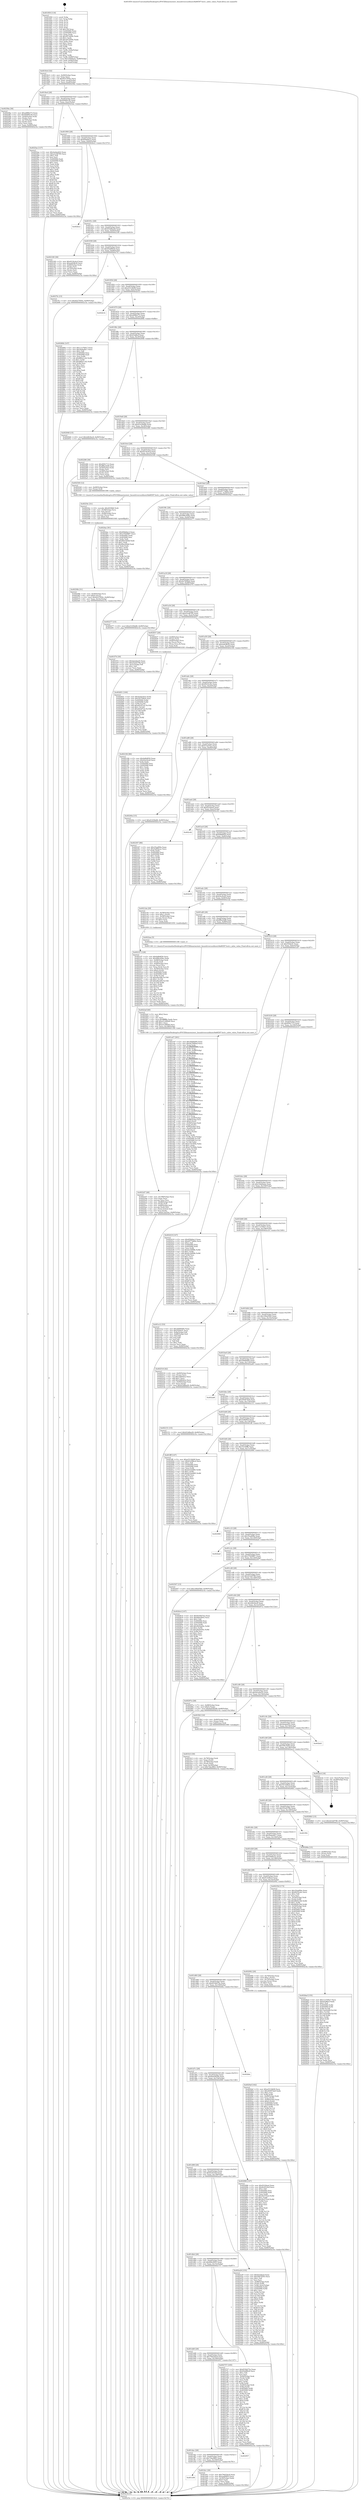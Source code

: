 digraph "0x401850" {
  label = "0x401850 (/mnt/c/Users/mathe/Desktop/tcc/POCII/binaries/extr_linuxdriversusbhostr8a66597-hcd.c_mbw_value_Final-ollvm.out::main(0))"
  labelloc = "t"
  node[shape=record]

  Entry [label="",width=0.3,height=0.3,shape=circle,fillcolor=black,style=filled]
  "0x4018c4" [label="{
     0x4018c4 [32]\l
     | [instrs]\l
     &nbsp;&nbsp;0x4018c4 \<+6\>: mov -0x90(%rbp),%eax\l
     &nbsp;&nbsp;0x4018ca \<+2\>: mov %eax,%ecx\l
     &nbsp;&nbsp;0x4018cc \<+6\>: sub $0x8227950c,%ecx\l
     &nbsp;&nbsp;0x4018d2 \<+6\>: mov %eax,-0xa4(%rbp)\l
     &nbsp;&nbsp;0x4018d8 \<+6\>: mov %ecx,-0xa8(%rbp)\l
     &nbsp;&nbsp;0x4018de \<+6\>: je 000000000040258a \<main+0xd3a\>\l
  }"]
  "0x40258a" [label="{
     0x40258a [36]\l
     | [instrs]\l
     &nbsp;&nbsp;0x40258a \<+5\>: mov $0xa6f8b273,%eax\l
     &nbsp;&nbsp;0x40258f \<+5\>: mov $0x84990c26,%ecx\l
     &nbsp;&nbsp;0x402594 \<+4\>: mov -0x40(%rbp),%rdx\l
     &nbsp;&nbsp;0x402598 \<+2\>: mov (%rdx),%esi\l
     &nbsp;&nbsp;0x40259a \<+4\>: mov -0x70(%rbp),%rdx\l
     &nbsp;&nbsp;0x40259e \<+2\>: cmp (%rdx),%esi\l
     &nbsp;&nbsp;0x4025a0 \<+3\>: cmovl %ecx,%eax\l
     &nbsp;&nbsp;0x4025a3 \<+6\>: mov %eax,-0x90(%rbp)\l
     &nbsp;&nbsp;0x4025a9 \<+5\>: jmp 0000000000402c5a \<main+0x140a\>\l
  }"]
  "0x4018e4" [label="{
     0x4018e4 [28]\l
     | [instrs]\l
     &nbsp;&nbsp;0x4018e4 \<+5\>: jmp 00000000004018e9 \<main+0x99\>\l
     &nbsp;&nbsp;0x4018e9 \<+6\>: mov -0xa4(%rbp),%eax\l
     &nbsp;&nbsp;0x4018ef \<+5\>: sub $0x84990c26,%eax\l
     &nbsp;&nbsp;0x4018f4 \<+6\>: mov %eax,-0xac(%rbp)\l
     &nbsp;&nbsp;0x4018fa \<+6\>: je 00000000004025ae \<main+0xd5e\>\l
  }"]
  Exit [label="",width=0.3,height=0.3,shape=circle,fillcolor=black,style=filled,peripheries=2]
  "0x4025ae" [label="{
     0x4025ae [137]\l
     | [instrs]\l
     &nbsp;&nbsp;0x4025ae \<+5\>: mov $0x4edae422,%eax\l
     &nbsp;&nbsp;0x4025b3 \<+5\>: mov $0xe3c48795,%ecx\l
     &nbsp;&nbsp;0x4025b8 \<+2\>: mov $0x1,%dl\l
     &nbsp;&nbsp;0x4025ba \<+2\>: xor %esi,%esi\l
     &nbsp;&nbsp;0x4025bc \<+7\>: mov 0x405064,%edi\l
     &nbsp;&nbsp;0x4025c3 \<+8\>: mov 0x405068,%r8d\l
     &nbsp;&nbsp;0x4025cb \<+3\>: sub $0x1,%esi\l
     &nbsp;&nbsp;0x4025ce \<+3\>: mov %edi,%r9d\l
     &nbsp;&nbsp;0x4025d1 \<+3\>: add %esi,%r9d\l
     &nbsp;&nbsp;0x4025d4 \<+4\>: imul %r9d,%edi\l
     &nbsp;&nbsp;0x4025d8 \<+3\>: and $0x1,%edi\l
     &nbsp;&nbsp;0x4025db \<+3\>: cmp $0x0,%edi\l
     &nbsp;&nbsp;0x4025de \<+4\>: sete %r10b\l
     &nbsp;&nbsp;0x4025e2 \<+4\>: cmp $0xa,%r8d\l
     &nbsp;&nbsp;0x4025e6 \<+4\>: setl %r11b\l
     &nbsp;&nbsp;0x4025ea \<+3\>: mov %r10b,%bl\l
     &nbsp;&nbsp;0x4025ed \<+3\>: xor $0xff,%bl\l
     &nbsp;&nbsp;0x4025f0 \<+3\>: mov %r11b,%r14b\l
     &nbsp;&nbsp;0x4025f3 \<+4\>: xor $0xff,%r14b\l
     &nbsp;&nbsp;0x4025f7 \<+3\>: xor $0x0,%dl\l
     &nbsp;&nbsp;0x4025fa \<+3\>: mov %bl,%r15b\l
     &nbsp;&nbsp;0x4025fd \<+4\>: and $0x0,%r15b\l
     &nbsp;&nbsp;0x402601 \<+3\>: and %dl,%r10b\l
     &nbsp;&nbsp;0x402604 \<+3\>: mov %r14b,%r12b\l
     &nbsp;&nbsp;0x402607 \<+4\>: and $0x0,%r12b\l
     &nbsp;&nbsp;0x40260b \<+3\>: and %dl,%r11b\l
     &nbsp;&nbsp;0x40260e \<+3\>: or %r10b,%r15b\l
     &nbsp;&nbsp;0x402611 \<+3\>: or %r11b,%r12b\l
     &nbsp;&nbsp;0x402614 \<+3\>: xor %r12b,%r15b\l
     &nbsp;&nbsp;0x402617 \<+3\>: or %r14b,%bl\l
     &nbsp;&nbsp;0x40261a \<+3\>: xor $0xff,%bl\l
     &nbsp;&nbsp;0x40261d \<+3\>: or $0x0,%dl\l
     &nbsp;&nbsp;0x402620 \<+2\>: and %dl,%bl\l
     &nbsp;&nbsp;0x402622 \<+3\>: or %bl,%r15b\l
     &nbsp;&nbsp;0x402625 \<+4\>: test $0x1,%r15b\l
     &nbsp;&nbsp;0x402629 \<+3\>: cmovne %ecx,%eax\l
     &nbsp;&nbsp;0x40262c \<+6\>: mov %eax,-0x90(%rbp)\l
     &nbsp;&nbsp;0x402632 \<+5\>: jmp 0000000000402c5a \<main+0x140a\>\l
  }"]
  "0x401900" [label="{
     0x401900 [28]\l
     | [instrs]\l
     &nbsp;&nbsp;0x401900 \<+5\>: jmp 0000000000401905 \<main+0xb5\>\l
     &nbsp;&nbsp;0x401905 \<+6\>: mov -0xa4(%rbp),%eax\l
     &nbsp;&nbsp;0x40190b \<+5\>: sub $0x85bbfac3,%eax\l
     &nbsp;&nbsp;0x401910 \<+6\>: mov %eax,-0xb0(%rbp)\l
     &nbsp;&nbsp;0x401916 \<+6\>: je 0000000000402bc2 \<main+0x1372\>\l
  }"]
  "0x4028ad" [label="{
     0x4028ad [155]\l
     | [instrs]\l
     &nbsp;&nbsp;0x4028ad \<+5\>: mov $0x11a7b6e7,%ecx\l
     &nbsp;&nbsp;0x4028b2 \<+5\>: mov $0xb5affacf,%edx\l
     &nbsp;&nbsp;0x4028b7 \<+3\>: mov $0x1,%sil\l
     &nbsp;&nbsp;0x4028ba \<+8\>: mov 0x405064,%r8d\l
     &nbsp;&nbsp;0x4028c2 \<+8\>: mov 0x405068,%r9d\l
     &nbsp;&nbsp;0x4028ca \<+3\>: mov %r8d,%r10d\l
     &nbsp;&nbsp;0x4028cd \<+7\>: add $0x7ee42d49,%r10d\l
     &nbsp;&nbsp;0x4028d4 \<+4\>: sub $0x1,%r10d\l
     &nbsp;&nbsp;0x4028d8 \<+7\>: sub $0x7ee42d49,%r10d\l
     &nbsp;&nbsp;0x4028df \<+4\>: imul %r10d,%r8d\l
     &nbsp;&nbsp;0x4028e3 \<+4\>: and $0x1,%r8d\l
     &nbsp;&nbsp;0x4028e7 \<+4\>: cmp $0x0,%r8d\l
     &nbsp;&nbsp;0x4028eb \<+4\>: sete %r11b\l
     &nbsp;&nbsp;0x4028ef \<+4\>: cmp $0xa,%r9d\l
     &nbsp;&nbsp;0x4028f3 \<+3\>: setl %bl\l
     &nbsp;&nbsp;0x4028f6 \<+3\>: mov %r11b,%r14b\l
     &nbsp;&nbsp;0x4028f9 \<+4\>: xor $0xff,%r14b\l
     &nbsp;&nbsp;0x4028fd \<+3\>: mov %bl,%r15b\l
     &nbsp;&nbsp;0x402900 \<+4\>: xor $0xff,%r15b\l
     &nbsp;&nbsp;0x402904 \<+4\>: xor $0x1,%sil\l
     &nbsp;&nbsp;0x402908 \<+3\>: mov %r14b,%r12b\l
     &nbsp;&nbsp;0x40290b \<+4\>: and $0xff,%r12b\l
     &nbsp;&nbsp;0x40290f \<+3\>: and %sil,%r11b\l
     &nbsp;&nbsp;0x402912 \<+3\>: mov %r15b,%r13b\l
     &nbsp;&nbsp;0x402915 \<+4\>: and $0xff,%r13b\l
     &nbsp;&nbsp;0x402919 \<+3\>: and %sil,%bl\l
     &nbsp;&nbsp;0x40291c \<+3\>: or %r11b,%r12b\l
     &nbsp;&nbsp;0x40291f \<+3\>: or %bl,%r13b\l
     &nbsp;&nbsp;0x402922 \<+3\>: xor %r13b,%r12b\l
     &nbsp;&nbsp;0x402925 \<+3\>: or %r15b,%r14b\l
     &nbsp;&nbsp;0x402928 \<+4\>: xor $0xff,%r14b\l
     &nbsp;&nbsp;0x40292c \<+4\>: or $0x1,%sil\l
     &nbsp;&nbsp;0x402930 \<+3\>: and %sil,%r14b\l
     &nbsp;&nbsp;0x402933 \<+3\>: or %r14b,%r12b\l
     &nbsp;&nbsp;0x402936 \<+4\>: test $0x1,%r12b\l
     &nbsp;&nbsp;0x40293a \<+3\>: cmovne %edx,%ecx\l
     &nbsp;&nbsp;0x40293d \<+6\>: mov %ecx,-0x90(%rbp)\l
     &nbsp;&nbsp;0x402943 \<+5\>: jmp 0000000000402c5a \<main+0x140a\>\l
  }"]
  "0x402bc2" [label="{
     0x402bc2\l
  }", style=dashed]
  "0x40191c" [label="{
     0x40191c [28]\l
     | [instrs]\l
     &nbsp;&nbsp;0x40191c \<+5\>: jmp 0000000000401921 \<main+0xd1\>\l
     &nbsp;&nbsp;0x401921 \<+6\>: mov -0xa4(%rbp),%eax\l
     &nbsp;&nbsp;0x401927 \<+5\>: sub $0x91b8ba29,%eax\l
     &nbsp;&nbsp;0x40192c \<+6\>: mov %eax,-0xb4(%rbp)\l
     &nbsp;&nbsp;0x401932 \<+6\>: je 0000000000402160 \<main+0x910\>\l
  }"]
  "0x402651" [label="{
     0x402651 [100]\l
     | [instrs]\l
     &nbsp;&nbsp;0x402651 \<+5\>: mov $0x4edae422,%edx\l
     &nbsp;&nbsp;0x402656 \<+5\>: mov $0x5415d9cb,%esi\l
     &nbsp;&nbsp;0x40265b \<+8\>: mov 0x405064,%r8d\l
     &nbsp;&nbsp;0x402663 \<+8\>: mov 0x405068,%r9d\l
     &nbsp;&nbsp;0x40266b \<+3\>: mov %r8d,%r10d\l
     &nbsp;&nbsp;0x40266e \<+7\>: add $0xe622f7e2,%r10d\l
     &nbsp;&nbsp;0x402675 \<+4\>: sub $0x1,%r10d\l
     &nbsp;&nbsp;0x402679 \<+7\>: sub $0xe622f7e2,%r10d\l
     &nbsp;&nbsp;0x402680 \<+4\>: imul %r10d,%r8d\l
     &nbsp;&nbsp;0x402684 \<+4\>: and $0x1,%r8d\l
     &nbsp;&nbsp;0x402688 \<+4\>: cmp $0x0,%r8d\l
     &nbsp;&nbsp;0x40268c \<+4\>: sete %r11b\l
     &nbsp;&nbsp;0x402690 \<+4\>: cmp $0xa,%r9d\l
     &nbsp;&nbsp;0x402694 \<+3\>: setl %bl\l
     &nbsp;&nbsp;0x402697 \<+3\>: mov %r11b,%r14b\l
     &nbsp;&nbsp;0x40269a \<+3\>: and %bl,%r14b\l
     &nbsp;&nbsp;0x40269d \<+3\>: xor %bl,%r11b\l
     &nbsp;&nbsp;0x4026a0 \<+3\>: or %r11b,%r14b\l
     &nbsp;&nbsp;0x4026a3 \<+4\>: test $0x1,%r14b\l
     &nbsp;&nbsp;0x4026a7 \<+3\>: cmovne %esi,%edx\l
     &nbsp;&nbsp;0x4026aa \<+6\>: mov %edx,-0x90(%rbp)\l
     &nbsp;&nbsp;0x4026b0 \<+5\>: jmp 0000000000402c5a \<main+0x140a\>\l
  }"]
  "0x402160" [label="{
     0x402160 [36]\l
     | [instrs]\l
     &nbsp;&nbsp;0x402160 \<+5\>: mov $0xd219c4cd,%eax\l
     &nbsp;&nbsp;0x402165 \<+5\>: mov $0xee83fb30,%ecx\l
     &nbsp;&nbsp;0x40216a \<+4\>: mov -0x60(%rbp),%rdx\l
     &nbsp;&nbsp;0x40216e \<+2\>: mov (%rdx),%esi\l
     &nbsp;&nbsp;0x402170 \<+4\>: mov -0x70(%rbp),%rdx\l
     &nbsp;&nbsp;0x402174 \<+2\>: cmp (%rdx),%esi\l
     &nbsp;&nbsp;0x402176 \<+3\>: cmovl %ecx,%eax\l
     &nbsp;&nbsp;0x402179 \<+6\>: mov %eax,-0x90(%rbp)\l
     &nbsp;&nbsp;0x40217f \<+5\>: jmp 0000000000402c5a \<main+0x140a\>\l
  }"]
  "0x401938" [label="{
     0x401938 [28]\l
     | [instrs]\l
     &nbsp;&nbsp;0x401938 \<+5\>: jmp 000000000040193d \<main+0xed\>\l
     &nbsp;&nbsp;0x40193d \<+6\>: mov -0xa4(%rbp),%eax\l
     &nbsp;&nbsp;0x401943 \<+5\>: sub $0x93af89c8,%eax\l
     &nbsp;&nbsp;0x401948 \<+6\>: mov %eax,-0xb8(%rbp)\l
     &nbsp;&nbsp;0x40194e \<+6\>: je 00000000004027fc \<main+0xfac\>\l
  }"]
  "0x40256b" [label="{
     0x40256b [31]\l
     | [instrs]\l
     &nbsp;&nbsp;0x40256b \<+4\>: mov -0x40(%rbp),%rcx\l
     &nbsp;&nbsp;0x40256f \<+6\>: movl $0x0,(%rcx)\l
     &nbsp;&nbsp;0x402575 \<+10\>: movl $0x8227950c,-0x90(%rbp)\l
     &nbsp;&nbsp;0x40257f \<+6\>: mov %eax,-0x16c(%rbp)\l
     &nbsp;&nbsp;0x402585 \<+5\>: jmp 0000000000402c5a \<main+0x140a\>\l
  }"]
  "0x4027fc" [label="{
     0x4027fc [15]\l
     | [instrs]\l
     &nbsp;&nbsp;0x4027fc \<+10\>: movl $0x8227950c,-0x90(%rbp)\l
     &nbsp;&nbsp;0x402806 \<+5\>: jmp 0000000000402c5a \<main+0x140a\>\l
  }"]
  "0x401954" [label="{
     0x401954 [28]\l
     | [instrs]\l
     &nbsp;&nbsp;0x401954 \<+5\>: jmp 0000000000401959 \<main+0x109\>\l
     &nbsp;&nbsp;0x401959 \<+6\>: mov -0xa4(%rbp),%eax\l
     &nbsp;&nbsp;0x40195f \<+5\>: sub $0xa5314b08,%eax\l
     &nbsp;&nbsp;0x401964 \<+6\>: mov %eax,-0xbc(%rbp)\l
     &nbsp;&nbsp;0x40196a \<+6\>: je 0000000000402b1b \<main+0x12cb\>\l
  }"]
  "0x40254c" [label="{
     0x40254c [31]\l
     | [instrs]\l
     &nbsp;&nbsp;0x40254c \<+10\>: movabs $0x4030b6,%rdi\l
     &nbsp;&nbsp;0x402556 \<+4\>: mov -0x48(%rbp),%rcx\l
     &nbsp;&nbsp;0x40255a \<+3\>: mov %ax,(%rcx)\l
     &nbsp;&nbsp;0x40255d \<+4\>: mov -0x48(%rbp),%rcx\l
     &nbsp;&nbsp;0x402561 \<+3\>: movzwl (%rcx),%esi\l
     &nbsp;&nbsp;0x402564 \<+2\>: mov $0x0,%al\l
     &nbsp;&nbsp;0x402566 \<+5\>: call 0000000000401040 \<printf@plt\>\l
     | [calls]\l
     &nbsp;&nbsp;0x401040 \{1\} (unknown)\l
  }"]
  "0x402b1b" [label="{
     0x402b1b\l
  }", style=dashed]
  "0x401970" [label="{
     0x401970 [28]\l
     | [instrs]\l
     &nbsp;&nbsp;0x401970 \<+5\>: jmp 0000000000401975 \<main+0x125\>\l
     &nbsp;&nbsp;0x401975 \<+6\>: mov -0xa4(%rbp),%eax\l
     &nbsp;&nbsp;0x40197b \<+5\>: sub $0xa6f8b273,%eax\l
     &nbsp;&nbsp;0x401980 \<+6\>: mov %eax,-0xc0(%rbp)\l
     &nbsp;&nbsp;0x401986 \<+6\>: je 000000000040280b \<main+0xfbb\>\l
  }"]
  "0x4022d7" [label="{
     0x4022d7 [48]\l
     | [instrs]\l
     &nbsp;&nbsp;0x4022d7 \<+6\>: mov -0x168(%rbp),%ecx\l
     &nbsp;&nbsp;0x4022dd \<+3\>: imul %eax,%ecx\l
     &nbsp;&nbsp;0x4022e0 \<+3\>: movslq %ecx,%rsi\l
     &nbsp;&nbsp;0x4022e3 \<+4\>: mov -0x68(%rbp),%rdi\l
     &nbsp;&nbsp;0x4022e7 \<+3\>: mov (%rdi),%rdi\l
     &nbsp;&nbsp;0x4022ea \<+4\>: mov -0x60(%rbp),%r8\l
     &nbsp;&nbsp;0x4022ee \<+3\>: movslq (%r8),%r8\l
     &nbsp;&nbsp;0x4022f1 \<+4\>: mov (%rdi,%r8,8),%rdi\l
     &nbsp;&nbsp;0x4022f5 \<+3\>: mov %rsi,(%rdi)\l
     &nbsp;&nbsp;0x4022f8 \<+10\>: movl $0xf13a55ec,-0x90(%rbp)\l
     &nbsp;&nbsp;0x402302 \<+5\>: jmp 0000000000402c5a \<main+0x140a\>\l
  }"]
  "0x40280b" [label="{
     0x40280b [147]\l
     | [instrs]\l
     &nbsp;&nbsp;0x40280b \<+5\>: mov $0x11a7b6e7,%eax\l
     &nbsp;&nbsp;0x402810 \<+5\>: mov $0x5bded4c7,%ecx\l
     &nbsp;&nbsp;0x402815 \<+2\>: mov $0x1,%dl\l
     &nbsp;&nbsp;0x402817 \<+7\>: mov 0x405064,%esi\l
     &nbsp;&nbsp;0x40281e \<+7\>: mov 0x405068,%edi\l
     &nbsp;&nbsp;0x402825 \<+3\>: mov %esi,%r8d\l
     &nbsp;&nbsp;0x402828 \<+7\>: sub $0x880e1c42,%r8d\l
     &nbsp;&nbsp;0x40282f \<+4\>: sub $0x1,%r8d\l
     &nbsp;&nbsp;0x402833 \<+7\>: add $0x880e1c42,%r8d\l
     &nbsp;&nbsp;0x40283a \<+4\>: imul %r8d,%esi\l
     &nbsp;&nbsp;0x40283e \<+3\>: and $0x1,%esi\l
     &nbsp;&nbsp;0x402841 \<+3\>: cmp $0x0,%esi\l
     &nbsp;&nbsp;0x402844 \<+4\>: sete %r9b\l
     &nbsp;&nbsp;0x402848 \<+3\>: cmp $0xa,%edi\l
     &nbsp;&nbsp;0x40284b \<+4\>: setl %r10b\l
     &nbsp;&nbsp;0x40284f \<+3\>: mov %r9b,%r11b\l
     &nbsp;&nbsp;0x402852 \<+4\>: xor $0xff,%r11b\l
     &nbsp;&nbsp;0x402856 \<+3\>: mov %r10b,%bl\l
     &nbsp;&nbsp;0x402859 \<+3\>: xor $0xff,%bl\l
     &nbsp;&nbsp;0x40285c \<+3\>: xor $0x0,%dl\l
     &nbsp;&nbsp;0x40285f \<+3\>: mov %r11b,%r14b\l
     &nbsp;&nbsp;0x402862 \<+4\>: and $0x0,%r14b\l
     &nbsp;&nbsp;0x402866 \<+3\>: and %dl,%r9b\l
     &nbsp;&nbsp;0x402869 \<+3\>: mov %bl,%r15b\l
     &nbsp;&nbsp;0x40286c \<+4\>: and $0x0,%r15b\l
     &nbsp;&nbsp;0x402870 \<+3\>: and %dl,%r10b\l
     &nbsp;&nbsp;0x402873 \<+3\>: or %r9b,%r14b\l
     &nbsp;&nbsp;0x402876 \<+3\>: or %r10b,%r15b\l
     &nbsp;&nbsp;0x402879 \<+3\>: xor %r15b,%r14b\l
     &nbsp;&nbsp;0x40287c \<+3\>: or %bl,%r11b\l
     &nbsp;&nbsp;0x40287f \<+4\>: xor $0xff,%r11b\l
     &nbsp;&nbsp;0x402883 \<+3\>: or $0x0,%dl\l
     &nbsp;&nbsp;0x402886 \<+3\>: and %dl,%r11b\l
     &nbsp;&nbsp;0x402889 \<+3\>: or %r11b,%r14b\l
     &nbsp;&nbsp;0x40288c \<+4\>: test $0x1,%r14b\l
     &nbsp;&nbsp;0x402890 \<+3\>: cmovne %ecx,%eax\l
     &nbsp;&nbsp;0x402893 \<+6\>: mov %eax,-0x90(%rbp)\l
     &nbsp;&nbsp;0x402899 \<+5\>: jmp 0000000000402c5a \<main+0x140a\>\l
  }"]
  "0x40198c" [label="{
     0x40198c [28]\l
     | [instrs]\l
     &nbsp;&nbsp;0x40198c \<+5\>: jmp 0000000000401991 \<main+0x141\>\l
     &nbsp;&nbsp;0x401991 \<+6\>: mov -0xa4(%rbp),%eax\l
     &nbsp;&nbsp;0x401997 \<+5\>: sub $0xb5affacf,%eax\l
     &nbsp;&nbsp;0x40199c \<+6\>: mov %eax,-0xc4(%rbp)\l
     &nbsp;&nbsp;0x4019a2 \<+6\>: je 0000000000402948 \<main+0x10f8\>\l
  }"]
  "0x4022af" [label="{
     0x4022af [40]\l
     | [instrs]\l
     &nbsp;&nbsp;0x4022af \<+5\>: mov $0x2,%ecx\l
     &nbsp;&nbsp;0x4022b4 \<+1\>: cltd\l
     &nbsp;&nbsp;0x4022b5 \<+2\>: idiv %ecx\l
     &nbsp;&nbsp;0x4022b7 \<+6\>: imul $0xfffffffe,%edx,%ecx\l
     &nbsp;&nbsp;0x4022bd \<+6\>: add $0xe51d66d4,%ecx\l
     &nbsp;&nbsp;0x4022c3 \<+3\>: add $0x1,%ecx\l
     &nbsp;&nbsp;0x4022c6 \<+6\>: sub $0xe51d66d4,%ecx\l
     &nbsp;&nbsp;0x4022cc \<+6\>: mov %ecx,-0x168(%rbp)\l
     &nbsp;&nbsp;0x4022d2 \<+5\>: call 0000000000401160 \<next_i\>\l
     | [calls]\l
     &nbsp;&nbsp;0x401160 \{1\} (/mnt/c/Users/mathe/Desktop/tcc/POCII/binaries/extr_linuxdriversusbhostr8a66597-hcd.c_mbw_value_Final-ollvm.out::next_i)\l
  }"]
  "0x402948" [label="{
     0x402948 [15]\l
     | [instrs]\l
     &nbsp;&nbsp;0x402948 \<+10\>: movl $0x4dfc9ec8,-0x90(%rbp)\l
     &nbsp;&nbsp;0x402952 \<+5\>: jmp 0000000000402c5a \<main+0x140a\>\l
  }"]
  "0x4019a8" [label="{
     0x4019a8 [28]\l
     | [instrs]\l
     &nbsp;&nbsp;0x4019a8 \<+5\>: jmp 00000000004019ad \<main+0x15d\>\l
     &nbsp;&nbsp;0x4019ad \<+6\>: mov -0xa4(%rbp),%eax\l
     &nbsp;&nbsp;0x4019b3 \<+5\>: sub $0xd1439a68,%eax\l
     &nbsp;&nbsp;0x4019b8 \<+6\>: mov %eax,-0xc8(%rbp)\l
     &nbsp;&nbsp;0x4019be \<+6\>: je 0000000000402286 \<main+0xa36\>\l
  }"]
  "0x4021f7" [label="{
     0x4021f7 [128]\l
     | [instrs]\l
     &nbsp;&nbsp;0x4021f7 \<+5\>: mov $0xfa8b8f30,%ecx\l
     &nbsp;&nbsp;0x4021fc \<+5\>: mov $0xd66cd56e,%edx\l
     &nbsp;&nbsp;0x402201 \<+4\>: mov -0x68(%rbp),%rdi\l
     &nbsp;&nbsp;0x402205 \<+3\>: mov (%rdi),%rdi\l
     &nbsp;&nbsp;0x402208 \<+4\>: mov -0x60(%rbp),%rsi\l
     &nbsp;&nbsp;0x40220c \<+3\>: movslq (%rsi),%rsi\l
     &nbsp;&nbsp;0x40220f \<+4\>: mov %rax,(%rdi,%rsi,8)\l
     &nbsp;&nbsp;0x402213 \<+4\>: mov -0x50(%rbp),%rax\l
     &nbsp;&nbsp;0x402217 \<+6\>: movl $0x0,(%rax)\l
     &nbsp;&nbsp;0x40221d \<+8\>: mov 0x405064,%r8d\l
     &nbsp;&nbsp;0x402225 \<+8\>: mov 0x405068,%r9d\l
     &nbsp;&nbsp;0x40222d \<+3\>: mov %r8d,%r10d\l
     &nbsp;&nbsp;0x402230 \<+7\>: sub $0xe9ecfd9,%r10d\l
     &nbsp;&nbsp;0x402237 \<+4\>: sub $0x1,%r10d\l
     &nbsp;&nbsp;0x40223b \<+7\>: add $0xe9ecfd9,%r10d\l
     &nbsp;&nbsp;0x402242 \<+4\>: imul %r10d,%r8d\l
     &nbsp;&nbsp;0x402246 \<+4\>: and $0x1,%r8d\l
     &nbsp;&nbsp;0x40224a \<+4\>: cmp $0x0,%r8d\l
     &nbsp;&nbsp;0x40224e \<+4\>: sete %r11b\l
     &nbsp;&nbsp;0x402252 \<+4\>: cmp $0xa,%r9d\l
     &nbsp;&nbsp;0x402256 \<+3\>: setl %bl\l
     &nbsp;&nbsp;0x402259 \<+3\>: mov %r11b,%r14b\l
     &nbsp;&nbsp;0x40225c \<+3\>: and %bl,%r14b\l
     &nbsp;&nbsp;0x40225f \<+3\>: xor %bl,%r11b\l
     &nbsp;&nbsp;0x402262 \<+3\>: or %r11b,%r14b\l
     &nbsp;&nbsp;0x402265 \<+4\>: test $0x1,%r14b\l
     &nbsp;&nbsp;0x402269 \<+3\>: cmovne %edx,%ecx\l
     &nbsp;&nbsp;0x40226c \<+6\>: mov %ecx,-0x90(%rbp)\l
     &nbsp;&nbsp;0x402272 \<+5\>: jmp 0000000000402c5a \<main+0x140a\>\l
  }"]
  "0x402286" [label="{
     0x402286 [36]\l
     | [instrs]\l
     &nbsp;&nbsp;0x402286 \<+5\>: mov $0x9591713,%eax\l
     &nbsp;&nbsp;0x40228b \<+5\>: mov $0xff9e24d8,%ecx\l
     &nbsp;&nbsp;0x402290 \<+4\>: mov -0x50(%rbp),%rdx\l
     &nbsp;&nbsp;0x402294 \<+2\>: mov (%rdx),%esi\l
     &nbsp;&nbsp;0x402296 \<+4\>: mov -0x58(%rbp),%rdx\l
     &nbsp;&nbsp;0x40229a \<+2\>: cmp (%rdx),%esi\l
     &nbsp;&nbsp;0x40229c \<+3\>: cmovl %ecx,%eax\l
     &nbsp;&nbsp;0x40229f \<+6\>: mov %eax,-0x90(%rbp)\l
     &nbsp;&nbsp;0x4022a5 \<+5\>: jmp 0000000000402c5a \<main+0x140a\>\l
  }"]
  "0x4019c4" [label="{
     0x4019c4 [28]\l
     | [instrs]\l
     &nbsp;&nbsp;0x4019c4 \<+5\>: jmp 00000000004019c9 \<main+0x179\>\l
     &nbsp;&nbsp;0x4019c9 \<+6\>: mov -0xa4(%rbp),%eax\l
     &nbsp;&nbsp;0x4019cf \<+5\>: sub $0xd219c4cd,%eax\l
     &nbsp;&nbsp;0x4019d4 \<+6\>: mov %eax,-0xcc(%rbp)\l
     &nbsp;&nbsp;0x4019da \<+6\>: je 0000000000402540 \<main+0xcf0\>\l
  }"]
  "0x4020af" [label="{
     0x4020af [162]\l
     | [instrs]\l
     &nbsp;&nbsp;0x4020af \<+5\>: mov $0xa5314b08,%ecx\l
     &nbsp;&nbsp;0x4020b4 \<+5\>: mov $0x293874a9,%edx\l
     &nbsp;&nbsp;0x4020b9 \<+3\>: mov $0x1,%sil\l
     &nbsp;&nbsp;0x4020bc \<+3\>: xor %r8d,%r8d\l
     &nbsp;&nbsp;0x4020bf \<+4\>: mov -0x68(%rbp),%rdi\l
     &nbsp;&nbsp;0x4020c3 \<+3\>: mov %rax,(%rdi)\l
     &nbsp;&nbsp;0x4020c6 \<+4\>: mov -0x60(%rbp),%rax\l
     &nbsp;&nbsp;0x4020ca \<+6\>: movl $0x0,(%rax)\l
     &nbsp;&nbsp;0x4020d0 \<+8\>: mov 0x405064,%r9d\l
     &nbsp;&nbsp;0x4020d8 \<+8\>: mov 0x405068,%r10d\l
     &nbsp;&nbsp;0x4020e0 \<+4\>: sub $0x1,%r8d\l
     &nbsp;&nbsp;0x4020e4 \<+3\>: mov %r9d,%r11d\l
     &nbsp;&nbsp;0x4020e7 \<+3\>: add %r8d,%r11d\l
     &nbsp;&nbsp;0x4020ea \<+4\>: imul %r11d,%r9d\l
     &nbsp;&nbsp;0x4020ee \<+4\>: and $0x1,%r9d\l
     &nbsp;&nbsp;0x4020f2 \<+4\>: cmp $0x0,%r9d\l
     &nbsp;&nbsp;0x4020f6 \<+3\>: sete %bl\l
     &nbsp;&nbsp;0x4020f9 \<+4\>: cmp $0xa,%r10d\l
     &nbsp;&nbsp;0x4020fd \<+4\>: setl %r14b\l
     &nbsp;&nbsp;0x402101 \<+3\>: mov %bl,%r15b\l
     &nbsp;&nbsp;0x402104 \<+4\>: xor $0xff,%r15b\l
     &nbsp;&nbsp;0x402108 \<+3\>: mov %r14b,%r12b\l
     &nbsp;&nbsp;0x40210b \<+4\>: xor $0xff,%r12b\l
     &nbsp;&nbsp;0x40210f \<+4\>: xor $0x0,%sil\l
     &nbsp;&nbsp;0x402113 \<+3\>: mov %r15b,%r13b\l
     &nbsp;&nbsp;0x402116 \<+4\>: and $0x0,%r13b\l
     &nbsp;&nbsp;0x40211a \<+3\>: and %sil,%bl\l
     &nbsp;&nbsp;0x40211d \<+3\>: mov %r12b,%al\l
     &nbsp;&nbsp;0x402120 \<+2\>: and $0x0,%al\l
     &nbsp;&nbsp;0x402122 \<+3\>: and %sil,%r14b\l
     &nbsp;&nbsp;0x402125 \<+3\>: or %bl,%r13b\l
     &nbsp;&nbsp;0x402128 \<+3\>: or %r14b,%al\l
     &nbsp;&nbsp;0x40212b \<+3\>: xor %al,%r13b\l
     &nbsp;&nbsp;0x40212e \<+3\>: or %r12b,%r15b\l
     &nbsp;&nbsp;0x402131 \<+4\>: xor $0xff,%r15b\l
     &nbsp;&nbsp;0x402135 \<+4\>: or $0x0,%sil\l
     &nbsp;&nbsp;0x402139 \<+3\>: and %sil,%r15b\l
     &nbsp;&nbsp;0x40213c \<+3\>: or %r15b,%r13b\l
     &nbsp;&nbsp;0x40213f \<+4\>: test $0x1,%r13b\l
     &nbsp;&nbsp;0x402143 \<+3\>: cmovne %edx,%ecx\l
     &nbsp;&nbsp;0x402146 \<+6\>: mov %ecx,-0x90(%rbp)\l
     &nbsp;&nbsp;0x40214c \<+5\>: jmp 0000000000402c5a \<main+0x140a\>\l
  }"]
  "0x402540" [label="{
     0x402540 [12]\l
     | [instrs]\l
     &nbsp;&nbsp;0x402540 \<+4\>: mov -0x68(%rbp),%rax\l
     &nbsp;&nbsp;0x402544 \<+3\>: mov (%rax),%rdi\l
     &nbsp;&nbsp;0x402547 \<+5\>: call 0000000000401590 \<mbw_value\>\l
     | [calls]\l
     &nbsp;&nbsp;0x401590 \{1\} (/mnt/c/Users/mathe/Desktop/tcc/POCII/binaries/extr_linuxdriversusbhostr8a66597-hcd.c_mbw_value_Final-ollvm.out::mbw_value)\l
  }"]
  "0x4019e0" [label="{
     0x4019e0 [28]\l
     | [instrs]\l
     &nbsp;&nbsp;0x4019e0 \<+5\>: jmp 00000000004019e5 \<main+0x195\>\l
     &nbsp;&nbsp;0x4019e5 \<+6\>: mov -0xa4(%rbp),%eax\l
     &nbsp;&nbsp;0x4019eb \<+5\>: sub $0xd577dd0e,%eax\l
     &nbsp;&nbsp;0x4019f0 \<+6\>: mov %eax,-0xd0(%rbp)\l
     &nbsp;&nbsp;0x4019f6 \<+6\>: je 00000000004024ac \<main+0xc5c\>\l
  }"]
  "0x401e08" [label="{
     0x401e08\l
  }", style=dashed]
  "0x4024ac" [label="{
     0x4024ac [91]\l
     | [instrs]\l
     &nbsp;&nbsp;0x4024ac \<+5\>: mov $0x85bbfac3,%eax\l
     &nbsp;&nbsp;0x4024b1 \<+5\>: mov $0x37828867,%ecx\l
     &nbsp;&nbsp;0x4024b6 \<+7\>: mov 0x405064,%edx\l
     &nbsp;&nbsp;0x4024bd \<+7\>: mov 0x405068,%esi\l
     &nbsp;&nbsp;0x4024c4 \<+2\>: mov %edx,%edi\l
     &nbsp;&nbsp;0x4024c6 \<+6\>: add $0x80ecb0dd,%edi\l
     &nbsp;&nbsp;0x4024cc \<+3\>: sub $0x1,%edi\l
     &nbsp;&nbsp;0x4024cf \<+6\>: sub $0x80ecb0dd,%edi\l
     &nbsp;&nbsp;0x4024d5 \<+3\>: imul %edi,%edx\l
     &nbsp;&nbsp;0x4024d8 \<+3\>: and $0x1,%edx\l
     &nbsp;&nbsp;0x4024db \<+3\>: cmp $0x0,%edx\l
     &nbsp;&nbsp;0x4024de \<+4\>: sete %r8b\l
     &nbsp;&nbsp;0x4024e2 \<+3\>: cmp $0xa,%esi\l
     &nbsp;&nbsp;0x4024e5 \<+4\>: setl %r9b\l
     &nbsp;&nbsp;0x4024e9 \<+3\>: mov %r8b,%r10b\l
     &nbsp;&nbsp;0x4024ec \<+3\>: and %r9b,%r10b\l
     &nbsp;&nbsp;0x4024ef \<+3\>: xor %r9b,%r8b\l
     &nbsp;&nbsp;0x4024f2 \<+3\>: or %r8b,%r10b\l
     &nbsp;&nbsp;0x4024f5 \<+4\>: test $0x1,%r10b\l
     &nbsp;&nbsp;0x4024f9 \<+3\>: cmovne %ecx,%eax\l
     &nbsp;&nbsp;0x4024fc \<+6\>: mov %eax,-0x90(%rbp)\l
     &nbsp;&nbsp;0x402502 \<+5\>: jmp 0000000000402c5a \<main+0x140a\>\l
  }"]
  "0x4019fc" [label="{
     0x4019fc [28]\l
     | [instrs]\l
     &nbsp;&nbsp;0x4019fc \<+5\>: jmp 0000000000401a01 \<main+0x1b1\>\l
     &nbsp;&nbsp;0x401a01 \<+6\>: mov -0xa4(%rbp),%eax\l
     &nbsp;&nbsp;0x401a07 \<+5\>: sub $0xd66cd56e,%eax\l
     &nbsp;&nbsp;0x401a0c \<+6\>: mov %eax,-0xd4(%rbp)\l
     &nbsp;&nbsp;0x401a12 \<+6\>: je 0000000000402277 \<main+0xa27\>\l
  }"]
  "0x401fe1" [label="{
     0x401fe1 [30]\l
     | [instrs]\l
     &nbsp;&nbsp;0x401fe1 \<+5\>: mov $0x79d22bc9,%eax\l
     &nbsp;&nbsp;0x401fe6 \<+5\>: mov $0x2adb9f1f,%ecx\l
     &nbsp;&nbsp;0x401feb \<+3\>: mov -0x30(%rbp),%edx\l
     &nbsp;&nbsp;0x401fee \<+3\>: cmp $0x0,%edx\l
     &nbsp;&nbsp;0x401ff1 \<+3\>: cmove %ecx,%eax\l
     &nbsp;&nbsp;0x401ff4 \<+6\>: mov %eax,-0x90(%rbp)\l
     &nbsp;&nbsp;0x401ffa \<+5\>: jmp 0000000000402c5a \<main+0x140a\>\l
  }"]
  "0x402277" [label="{
     0x402277 [15]\l
     | [instrs]\l
     &nbsp;&nbsp;0x402277 \<+10\>: movl $0xd1439a68,-0x90(%rbp)\l
     &nbsp;&nbsp;0x402281 \<+5\>: jmp 0000000000402c5a \<main+0x140a\>\l
  }"]
  "0x401a18" [label="{
     0x401a18 [28]\l
     | [instrs]\l
     &nbsp;&nbsp;0x401a18 \<+5\>: jmp 0000000000401a1d \<main+0x1cd\>\l
     &nbsp;&nbsp;0x401a1d \<+6\>: mov -0xa4(%rbp),%eax\l
     &nbsp;&nbsp;0x401a23 \<+5\>: sub $0xda7699ed,%eax\l
     &nbsp;&nbsp;0x401a28 \<+6\>: mov %eax,-0xd8(%rbp)\l
     &nbsp;&nbsp;0x401a2e \<+6\>: je 0000000000401f74 \<main+0x724\>\l
  }"]
  "0x401dec" [label="{
     0x401dec [28]\l
     | [instrs]\l
     &nbsp;&nbsp;0x401dec \<+5\>: jmp 0000000000401df1 \<main+0x5a1\>\l
     &nbsp;&nbsp;0x401df1 \<+6\>: mov -0xa4(%rbp),%eax\l
     &nbsp;&nbsp;0x401df7 \<+5\>: sub $0x7dac8fb5,%eax\l
     &nbsp;&nbsp;0x401dfc \<+6\>: mov %eax,-0x164(%rbp)\l
     &nbsp;&nbsp;0x401e02 \<+6\>: je 0000000000401fe1 \<main+0x791\>\l
  }"]
  "0x401f74" [label="{
     0x401f74 [30]\l
     | [instrs]\l
     &nbsp;&nbsp;0x401f74 \<+5\>: mov $0x4e2ebe25,%eax\l
     &nbsp;&nbsp;0x401f79 \<+5\>: mov $0x552d376b,%ecx\l
     &nbsp;&nbsp;0x401f7e \<+3\>: mov -0x31(%rbp),%dl\l
     &nbsp;&nbsp;0x401f81 \<+3\>: test $0x1,%dl\l
     &nbsp;&nbsp;0x401f84 \<+3\>: cmovne %ecx,%eax\l
     &nbsp;&nbsp;0x401f87 \<+6\>: mov %eax,-0x90(%rbp)\l
     &nbsp;&nbsp;0x401f8d \<+5\>: jmp 0000000000402c5a \<main+0x140a\>\l
  }"]
  "0x401a34" [label="{
     0x401a34 [28]\l
     | [instrs]\l
     &nbsp;&nbsp;0x401a34 \<+5\>: jmp 0000000000401a39 \<main+0x1e9\>\l
     &nbsp;&nbsp;0x401a39 \<+6\>: mov -0xa4(%rbp),%eax\l
     &nbsp;&nbsp;0x401a3f \<+5\>: sub $0xe3c48795,%eax\l
     &nbsp;&nbsp;0x401a44 \<+6\>: mov %eax,-0xdc(%rbp)\l
     &nbsp;&nbsp;0x401a4a \<+6\>: je 0000000000402637 \<main+0xde7\>\l
  }"]
  "0x402957" [label="{
     0x402957\l
  }", style=dashed]
  "0x402637" [label="{
     0x402637 [26]\l
     | [instrs]\l
     &nbsp;&nbsp;0x402637 \<+4\>: mov -0x68(%rbp),%rax\l
     &nbsp;&nbsp;0x40263b \<+3\>: mov (%rax),%rax\l
     &nbsp;&nbsp;0x40263e \<+4\>: mov -0x40(%rbp),%rcx\l
     &nbsp;&nbsp;0x402642 \<+3\>: movslq (%rcx),%rcx\l
     &nbsp;&nbsp;0x402645 \<+4\>: mov (%rax,%rcx,8),%rax\l
     &nbsp;&nbsp;0x402649 \<+3\>: mov %rax,%rdi\l
     &nbsp;&nbsp;0x40264c \<+5\>: call 0000000000401030 \<free@plt\>\l
     | [calls]\l
     &nbsp;&nbsp;0x401030 \{1\} (unknown)\l
  }"]
  "0x401a50" [label="{
     0x401a50 [28]\l
     | [instrs]\l
     &nbsp;&nbsp;0x401a50 \<+5\>: jmp 0000000000401a55 \<main+0x205\>\l
     &nbsp;&nbsp;0x401a55 \<+6\>: mov -0xa4(%rbp),%eax\l
     &nbsp;&nbsp;0x401a5b \<+5\>: sub $0xee83fb30,%eax\l
     &nbsp;&nbsp;0x401a60 \<+6\>: mov %eax,-0xe0(%rbp)\l
     &nbsp;&nbsp;0x401a66 \<+6\>: je 0000000000402184 \<main+0x934\>\l
  }"]
  "0x401dd0" [label="{
     0x401dd0 [28]\l
     | [instrs]\l
     &nbsp;&nbsp;0x401dd0 \<+5\>: jmp 0000000000401dd5 \<main+0x585\>\l
     &nbsp;&nbsp;0x401dd5 \<+6\>: mov -0xa4(%rbp),%eax\l
     &nbsp;&nbsp;0x401ddb \<+5\>: sub $0x79d22bc9,%eax\l
     &nbsp;&nbsp;0x401de0 \<+6\>: mov %eax,-0x160(%rbp)\l
     &nbsp;&nbsp;0x401de6 \<+6\>: je 0000000000402957 \<main+0x1107\>\l
  }"]
  "0x402184" [label="{
     0x402184 [86]\l
     | [instrs]\l
     &nbsp;&nbsp;0x402184 \<+5\>: mov $0xfa8b8f30,%eax\l
     &nbsp;&nbsp;0x402189 \<+5\>: mov $0xfcbc9ce9,%ecx\l
     &nbsp;&nbsp;0x40218e \<+2\>: xor %edx,%edx\l
     &nbsp;&nbsp;0x402190 \<+7\>: mov 0x405064,%esi\l
     &nbsp;&nbsp;0x402197 \<+7\>: mov 0x405068,%edi\l
     &nbsp;&nbsp;0x40219e \<+3\>: sub $0x1,%edx\l
     &nbsp;&nbsp;0x4021a1 \<+3\>: mov %esi,%r8d\l
     &nbsp;&nbsp;0x4021a4 \<+3\>: add %edx,%r8d\l
     &nbsp;&nbsp;0x4021a7 \<+4\>: imul %r8d,%esi\l
     &nbsp;&nbsp;0x4021ab \<+3\>: and $0x1,%esi\l
     &nbsp;&nbsp;0x4021ae \<+3\>: cmp $0x0,%esi\l
     &nbsp;&nbsp;0x4021b1 \<+4\>: sete %r9b\l
     &nbsp;&nbsp;0x4021b5 \<+3\>: cmp $0xa,%edi\l
     &nbsp;&nbsp;0x4021b8 \<+4\>: setl %r10b\l
     &nbsp;&nbsp;0x4021bc \<+3\>: mov %r9b,%r11b\l
     &nbsp;&nbsp;0x4021bf \<+3\>: and %r10b,%r11b\l
     &nbsp;&nbsp;0x4021c2 \<+3\>: xor %r10b,%r9b\l
     &nbsp;&nbsp;0x4021c5 \<+3\>: or %r9b,%r11b\l
     &nbsp;&nbsp;0x4021c8 \<+4\>: test $0x1,%r11b\l
     &nbsp;&nbsp;0x4021cc \<+3\>: cmovne %ecx,%eax\l
     &nbsp;&nbsp;0x4021cf \<+6\>: mov %eax,-0x90(%rbp)\l
     &nbsp;&nbsp;0x4021d5 \<+5\>: jmp 0000000000402c5a \<main+0x140a\>\l
  }"]
  "0x401a6c" [label="{
     0x401a6c [28]\l
     | [instrs]\l
     &nbsp;&nbsp;0x401a6c \<+5\>: jmp 0000000000401a71 \<main+0x221\>\l
     &nbsp;&nbsp;0x401a71 \<+6\>: mov -0xa4(%rbp),%eax\l
     &nbsp;&nbsp;0x401a77 \<+5\>: sub $0xf0252c6c,%eax\l
     &nbsp;&nbsp;0x401a7c \<+6\>: mov %eax,-0xe4(%rbp)\l
     &nbsp;&nbsp;0x401a82 \<+6\>: je 000000000040240a \<main+0xbba\>\l
  }"]
  "0x402757" [label="{
     0x402757 [165]\l
     | [instrs]\l
     &nbsp;&nbsp;0x402757 \<+5\>: mov $0x6536d75e,%eax\l
     &nbsp;&nbsp;0x40275c \<+5\>: mov $0x93af89c8,%ecx\l
     &nbsp;&nbsp;0x402761 \<+2\>: mov $0x1,%dl\l
     &nbsp;&nbsp;0x402763 \<+2\>: xor %esi,%esi\l
     &nbsp;&nbsp;0x402765 \<+4\>: mov -0x40(%rbp),%rdi\l
     &nbsp;&nbsp;0x402769 \<+3\>: mov (%rdi),%r8d\l
     &nbsp;&nbsp;0x40276c \<+3\>: mov %esi,%r9d\l
     &nbsp;&nbsp;0x40276f \<+4\>: sub $0x1,%r9d\l
     &nbsp;&nbsp;0x402773 \<+3\>: sub %r9d,%r8d\l
     &nbsp;&nbsp;0x402776 \<+4\>: mov -0x40(%rbp),%rdi\l
     &nbsp;&nbsp;0x40277a \<+3\>: mov %r8d,(%rdi)\l
     &nbsp;&nbsp;0x40277d \<+8\>: mov 0x405064,%r8d\l
     &nbsp;&nbsp;0x402785 \<+8\>: mov 0x405068,%r9d\l
     &nbsp;&nbsp;0x40278d \<+3\>: sub $0x1,%esi\l
     &nbsp;&nbsp;0x402790 \<+3\>: mov %r8d,%r10d\l
     &nbsp;&nbsp;0x402793 \<+3\>: add %esi,%r10d\l
     &nbsp;&nbsp;0x402796 \<+4\>: imul %r10d,%r8d\l
     &nbsp;&nbsp;0x40279a \<+4\>: and $0x1,%r8d\l
     &nbsp;&nbsp;0x40279e \<+4\>: cmp $0x0,%r8d\l
     &nbsp;&nbsp;0x4027a2 \<+4\>: sete %r11b\l
     &nbsp;&nbsp;0x4027a6 \<+4\>: cmp $0xa,%r9d\l
     &nbsp;&nbsp;0x4027aa \<+3\>: setl %bl\l
     &nbsp;&nbsp;0x4027ad \<+3\>: mov %r11b,%r14b\l
     &nbsp;&nbsp;0x4027b0 \<+4\>: xor $0xff,%r14b\l
     &nbsp;&nbsp;0x4027b4 \<+3\>: mov %bl,%r15b\l
     &nbsp;&nbsp;0x4027b7 \<+4\>: xor $0xff,%r15b\l
     &nbsp;&nbsp;0x4027bb \<+3\>: xor $0x1,%dl\l
     &nbsp;&nbsp;0x4027be \<+3\>: mov %r14b,%r12b\l
     &nbsp;&nbsp;0x4027c1 \<+4\>: and $0xff,%r12b\l
     &nbsp;&nbsp;0x4027c5 \<+3\>: and %dl,%r11b\l
     &nbsp;&nbsp;0x4027c8 \<+3\>: mov %r15b,%r13b\l
     &nbsp;&nbsp;0x4027cb \<+4\>: and $0xff,%r13b\l
     &nbsp;&nbsp;0x4027cf \<+2\>: and %dl,%bl\l
     &nbsp;&nbsp;0x4027d1 \<+3\>: or %r11b,%r12b\l
     &nbsp;&nbsp;0x4027d4 \<+3\>: or %bl,%r13b\l
     &nbsp;&nbsp;0x4027d7 \<+3\>: xor %r13b,%r12b\l
     &nbsp;&nbsp;0x4027da \<+3\>: or %r15b,%r14b\l
     &nbsp;&nbsp;0x4027dd \<+4\>: xor $0xff,%r14b\l
     &nbsp;&nbsp;0x4027e1 \<+3\>: or $0x1,%dl\l
     &nbsp;&nbsp;0x4027e4 \<+3\>: and %dl,%r14b\l
     &nbsp;&nbsp;0x4027e7 \<+3\>: or %r14b,%r12b\l
     &nbsp;&nbsp;0x4027ea \<+4\>: test $0x1,%r12b\l
     &nbsp;&nbsp;0x4027ee \<+3\>: cmovne %ecx,%eax\l
     &nbsp;&nbsp;0x4027f1 \<+6\>: mov %eax,-0x90(%rbp)\l
     &nbsp;&nbsp;0x4027f7 \<+5\>: jmp 0000000000402c5a \<main+0x140a\>\l
  }"]
  "0x40240a" [label="{
     0x40240a [15]\l
     | [instrs]\l
     &nbsp;&nbsp;0x40240a \<+10\>: movl $0xd1439a68,-0x90(%rbp)\l
     &nbsp;&nbsp;0x402414 \<+5\>: jmp 0000000000402c5a \<main+0x140a\>\l
  }"]
  "0x401a88" [label="{
     0x401a88 [28]\l
     | [instrs]\l
     &nbsp;&nbsp;0x401a88 \<+5\>: jmp 0000000000401a8d \<main+0x23d\>\l
     &nbsp;&nbsp;0x401a8d \<+6\>: mov -0xa4(%rbp),%eax\l
     &nbsp;&nbsp;0x401a93 \<+5\>: sub $0xf13a55ec,%eax\l
     &nbsp;&nbsp;0x401a98 \<+6\>: mov %eax,-0xe8(%rbp)\l
     &nbsp;&nbsp;0x401a9e \<+6\>: je 0000000000402307 \<main+0xab7\>\l
  }"]
  "0x401db4" [label="{
     0x401db4 [28]\l
     | [instrs]\l
     &nbsp;&nbsp;0x401db4 \<+5\>: jmp 0000000000401db9 \<main+0x569\>\l
     &nbsp;&nbsp;0x401db9 \<+6\>: mov -0xa4(%rbp),%eax\l
     &nbsp;&nbsp;0x401dbf \<+5\>: sub $0x6fdc0955,%eax\l
     &nbsp;&nbsp;0x401dc4 \<+6\>: mov %eax,-0x15c(%rbp)\l
     &nbsp;&nbsp;0x401dca \<+6\>: je 0000000000402757 \<main+0xf07\>\l
  }"]
  "0x402307" [label="{
     0x402307 [86]\l
     | [instrs]\l
     &nbsp;&nbsp;0x402307 \<+5\>: mov $0x35eaf09a,%eax\l
     &nbsp;&nbsp;0x40230c \<+5\>: mov $0x5e80bcec,%ecx\l
     &nbsp;&nbsp;0x402311 \<+2\>: xor %edx,%edx\l
     &nbsp;&nbsp;0x402313 \<+7\>: mov 0x405064,%esi\l
     &nbsp;&nbsp;0x40231a \<+7\>: mov 0x405068,%edi\l
     &nbsp;&nbsp;0x402321 \<+3\>: sub $0x1,%edx\l
     &nbsp;&nbsp;0x402324 \<+3\>: mov %esi,%r8d\l
     &nbsp;&nbsp;0x402327 \<+3\>: add %edx,%r8d\l
     &nbsp;&nbsp;0x40232a \<+4\>: imul %r8d,%esi\l
     &nbsp;&nbsp;0x40232e \<+3\>: and $0x1,%esi\l
     &nbsp;&nbsp;0x402331 \<+3\>: cmp $0x0,%esi\l
     &nbsp;&nbsp;0x402334 \<+4\>: sete %r9b\l
     &nbsp;&nbsp;0x402338 \<+3\>: cmp $0xa,%edi\l
     &nbsp;&nbsp;0x40233b \<+4\>: setl %r10b\l
     &nbsp;&nbsp;0x40233f \<+3\>: mov %r9b,%r11b\l
     &nbsp;&nbsp;0x402342 \<+3\>: and %r10b,%r11b\l
     &nbsp;&nbsp;0x402345 \<+3\>: xor %r10b,%r9b\l
     &nbsp;&nbsp;0x402348 \<+3\>: or %r9b,%r11b\l
     &nbsp;&nbsp;0x40234b \<+4\>: test $0x1,%r11b\l
     &nbsp;&nbsp;0x40234f \<+3\>: cmovne %ecx,%eax\l
     &nbsp;&nbsp;0x402352 \<+6\>: mov %eax,-0x90(%rbp)\l
     &nbsp;&nbsp;0x402358 \<+5\>: jmp 0000000000402c5a \<main+0x140a\>\l
  }"]
  "0x401aa4" [label="{
     0x401aa4 [28]\l
     | [instrs]\l
     &nbsp;&nbsp;0x401aa4 \<+5\>: jmp 0000000000401aa9 \<main+0x259\>\l
     &nbsp;&nbsp;0x401aa9 \<+6\>: mov -0xa4(%rbp),%eax\l
     &nbsp;&nbsp;0x401aaf \<+5\>: sub $0xf222feed,%eax\l
     &nbsp;&nbsp;0x401ab4 \<+6\>: mov %eax,-0xec(%rbp)\l
     &nbsp;&nbsp;0x401aba \<+6\>: je 0000000000402c42 \<main+0x13f2\>\l
  }"]
  "0x402a29" [label="{
     0x402a29 [155]\l
     | [instrs]\l
     &nbsp;&nbsp;0x402a29 \<+5\>: mov $0xf222feed,%eax\l
     &nbsp;&nbsp;0x402a2e \<+5\>: mov $0x50b7f293,%ecx\l
     &nbsp;&nbsp;0x402a33 \<+2\>: mov $0x1,%dl\l
     &nbsp;&nbsp;0x402a35 \<+2\>: xor %esi,%esi\l
     &nbsp;&nbsp;0x402a37 \<+7\>: mov -0x88(%rbp),%rdi\l
     &nbsp;&nbsp;0x402a3e \<+3\>: mov (%rdi),%r8d\l
     &nbsp;&nbsp;0x402a41 \<+4\>: mov %r8d,-0x2c(%rbp)\l
     &nbsp;&nbsp;0x402a45 \<+8\>: mov 0x405064,%r8d\l
     &nbsp;&nbsp;0x402a4d \<+8\>: mov 0x405068,%r9d\l
     &nbsp;&nbsp;0x402a55 \<+3\>: sub $0x1,%esi\l
     &nbsp;&nbsp;0x402a58 \<+3\>: mov %r8d,%r10d\l
     &nbsp;&nbsp;0x402a5b \<+3\>: add %esi,%r10d\l
     &nbsp;&nbsp;0x402a5e \<+4\>: imul %r10d,%r8d\l
     &nbsp;&nbsp;0x402a62 \<+4\>: and $0x1,%r8d\l
     &nbsp;&nbsp;0x402a66 \<+4\>: cmp $0x0,%r8d\l
     &nbsp;&nbsp;0x402a6a \<+4\>: sete %r11b\l
     &nbsp;&nbsp;0x402a6e \<+4\>: cmp $0xa,%r9d\l
     &nbsp;&nbsp;0x402a72 \<+3\>: setl %bl\l
     &nbsp;&nbsp;0x402a75 \<+3\>: mov %r11b,%r14b\l
     &nbsp;&nbsp;0x402a78 \<+4\>: xor $0xff,%r14b\l
     &nbsp;&nbsp;0x402a7c \<+3\>: mov %bl,%r15b\l
     &nbsp;&nbsp;0x402a7f \<+4\>: xor $0xff,%r15b\l
     &nbsp;&nbsp;0x402a83 \<+3\>: xor $0x0,%dl\l
     &nbsp;&nbsp;0x402a86 \<+3\>: mov %r14b,%r12b\l
     &nbsp;&nbsp;0x402a89 \<+4\>: and $0x0,%r12b\l
     &nbsp;&nbsp;0x402a8d \<+3\>: and %dl,%r11b\l
     &nbsp;&nbsp;0x402a90 \<+3\>: mov %r15b,%r13b\l
     &nbsp;&nbsp;0x402a93 \<+4\>: and $0x0,%r13b\l
     &nbsp;&nbsp;0x402a97 \<+2\>: and %dl,%bl\l
     &nbsp;&nbsp;0x402a99 \<+3\>: or %r11b,%r12b\l
     &nbsp;&nbsp;0x402a9c \<+3\>: or %bl,%r13b\l
     &nbsp;&nbsp;0x402a9f \<+3\>: xor %r13b,%r12b\l
     &nbsp;&nbsp;0x402aa2 \<+3\>: or %r15b,%r14b\l
     &nbsp;&nbsp;0x402aa5 \<+4\>: xor $0xff,%r14b\l
     &nbsp;&nbsp;0x402aa9 \<+3\>: or $0x0,%dl\l
     &nbsp;&nbsp;0x402aac \<+3\>: and %dl,%r14b\l
     &nbsp;&nbsp;0x402aaf \<+3\>: or %r14b,%r12b\l
     &nbsp;&nbsp;0x402ab2 \<+4\>: test $0x1,%r12b\l
     &nbsp;&nbsp;0x402ab6 \<+3\>: cmovne %ecx,%eax\l
     &nbsp;&nbsp;0x402ab9 \<+6\>: mov %eax,-0x90(%rbp)\l
     &nbsp;&nbsp;0x402abf \<+5\>: jmp 0000000000402c5a \<main+0x140a\>\l
  }"]
  "0x402c42" [label="{
     0x402c42\l
  }", style=dashed]
  "0x401ac0" [label="{
     0x401ac0 [28]\l
     | [instrs]\l
     &nbsp;&nbsp;0x401ac0 \<+5\>: jmp 0000000000401ac5 \<main+0x275\>\l
     &nbsp;&nbsp;0x401ac5 \<+6\>: mov -0xa4(%rbp),%eax\l
     &nbsp;&nbsp;0x401acb \<+5\>: sub $0xfa8b8f30,%eax\l
     &nbsp;&nbsp;0x401ad0 \<+6\>: mov %eax,-0xf0(%rbp)\l
     &nbsp;&nbsp;0x401ad6 \<+6\>: je 0000000000402b58 \<main+0x1308\>\l
  }"]
  "0x401d98" [label="{
     0x401d98 [28]\l
     | [instrs]\l
     &nbsp;&nbsp;0x401d98 \<+5\>: jmp 0000000000401d9d \<main+0x54d\>\l
     &nbsp;&nbsp;0x401d9d \<+6\>: mov -0xa4(%rbp),%eax\l
     &nbsp;&nbsp;0x401da3 \<+5\>: sub $0x6cd316cf,%eax\l
     &nbsp;&nbsp;0x401da8 \<+6\>: mov %eax,-0x158(%rbp)\l
     &nbsp;&nbsp;0x401dae \<+6\>: je 0000000000402a29 \<main+0x11d9\>\l
  }"]
  "0x402b58" [label="{
     0x402b58\l
  }", style=dashed]
  "0x401adc" [label="{
     0x401adc [28]\l
     | [instrs]\l
     &nbsp;&nbsp;0x401adc \<+5\>: jmp 0000000000401ae1 \<main+0x291\>\l
     &nbsp;&nbsp;0x401ae1 \<+6\>: mov -0xa4(%rbp),%eax\l
     &nbsp;&nbsp;0x401ae7 \<+5\>: sub $0xfcbc9ce9,%eax\l
     &nbsp;&nbsp;0x401aec \<+6\>: mov %eax,-0xf4(%rbp)\l
     &nbsp;&nbsp;0x401af2 \<+6\>: je 00000000004021da \<main+0x98a\>\l
  }"]
  "0x402996" [label="{
     0x402996 [147]\l
     | [instrs]\l
     &nbsp;&nbsp;0x402996 \<+5\>: mov $0xf222feed,%eax\l
     &nbsp;&nbsp;0x40299b \<+5\>: mov $0x6cd316cf,%ecx\l
     &nbsp;&nbsp;0x4029a0 \<+2\>: mov $0x1,%dl\l
     &nbsp;&nbsp;0x4029a2 \<+7\>: mov 0x405064,%esi\l
     &nbsp;&nbsp;0x4029a9 \<+7\>: mov 0x405068,%edi\l
     &nbsp;&nbsp;0x4029b0 \<+3\>: mov %esi,%r8d\l
     &nbsp;&nbsp;0x4029b3 \<+7\>: sub $0x5b1f74cd,%r8d\l
     &nbsp;&nbsp;0x4029ba \<+4\>: sub $0x1,%r8d\l
     &nbsp;&nbsp;0x4029be \<+7\>: add $0x5b1f74cd,%r8d\l
     &nbsp;&nbsp;0x4029c5 \<+4\>: imul %r8d,%esi\l
     &nbsp;&nbsp;0x4029c9 \<+3\>: and $0x1,%esi\l
     &nbsp;&nbsp;0x4029cc \<+3\>: cmp $0x0,%esi\l
     &nbsp;&nbsp;0x4029cf \<+4\>: sete %r9b\l
     &nbsp;&nbsp;0x4029d3 \<+3\>: cmp $0xa,%edi\l
     &nbsp;&nbsp;0x4029d6 \<+4\>: setl %r10b\l
     &nbsp;&nbsp;0x4029da \<+3\>: mov %r9b,%r11b\l
     &nbsp;&nbsp;0x4029dd \<+4\>: xor $0xff,%r11b\l
     &nbsp;&nbsp;0x4029e1 \<+3\>: mov %r10b,%bl\l
     &nbsp;&nbsp;0x4029e4 \<+3\>: xor $0xff,%bl\l
     &nbsp;&nbsp;0x4029e7 \<+3\>: xor $0x1,%dl\l
     &nbsp;&nbsp;0x4029ea \<+3\>: mov %r11b,%r14b\l
     &nbsp;&nbsp;0x4029ed \<+4\>: and $0xff,%r14b\l
     &nbsp;&nbsp;0x4029f1 \<+3\>: and %dl,%r9b\l
     &nbsp;&nbsp;0x4029f4 \<+3\>: mov %bl,%r15b\l
     &nbsp;&nbsp;0x4029f7 \<+4\>: and $0xff,%r15b\l
     &nbsp;&nbsp;0x4029fb \<+3\>: and %dl,%r10b\l
     &nbsp;&nbsp;0x4029fe \<+3\>: or %r9b,%r14b\l
     &nbsp;&nbsp;0x402a01 \<+3\>: or %r10b,%r15b\l
     &nbsp;&nbsp;0x402a04 \<+3\>: xor %r15b,%r14b\l
     &nbsp;&nbsp;0x402a07 \<+3\>: or %bl,%r11b\l
     &nbsp;&nbsp;0x402a0a \<+4\>: xor $0xff,%r11b\l
     &nbsp;&nbsp;0x402a0e \<+3\>: or $0x1,%dl\l
     &nbsp;&nbsp;0x402a11 \<+3\>: and %dl,%r11b\l
     &nbsp;&nbsp;0x402a14 \<+3\>: or %r11b,%r14b\l
     &nbsp;&nbsp;0x402a17 \<+4\>: test $0x1,%r14b\l
     &nbsp;&nbsp;0x402a1b \<+3\>: cmovne %ecx,%eax\l
     &nbsp;&nbsp;0x402a1e \<+6\>: mov %eax,-0x90(%rbp)\l
     &nbsp;&nbsp;0x402a24 \<+5\>: jmp 0000000000402c5a \<main+0x140a\>\l
  }"]
  "0x4021da" [label="{
     0x4021da [29]\l
     | [instrs]\l
     &nbsp;&nbsp;0x4021da \<+4\>: mov -0x58(%rbp),%rax\l
     &nbsp;&nbsp;0x4021de \<+6\>: movl $0x1,(%rax)\l
     &nbsp;&nbsp;0x4021e4 \<+4\>: mov -0x58(%rbp),%rax\l
     &nbsp;&nbsp;0x4021e8 \<+3\>: movslq (%rax),%rax\l
     &nbsp;&nbsp;0x4021eb \<+4\>: shl $0x3,%rax\l
     &nbsp;&nbsp;0x4021ef \<+3\>: mov %rax,%rdi\l
     &nbsp;&nbsp;0x4021f2 \<+5\>: call 0000000000401050 \<malloc@plt\>\l
     | [calls]\l
     &nbsp;&nbsp;0x401050 \{1\} (unknown)\l
  }"]
  "0x401af8" [label="{
     0x401af8 [28]\l
     | [instrs]\l
     &nbsp;&nbsp;0x401af8 \<+5\>: jmp 0000000000401afd \<main+0x2ad\>\l
     &nbsp;&nbsp;0x401afd \<+6\>: mov -0xa4(%rbp),%eax\l
     &nbsp;&nbsp;0x401b03 \<+5\>: sub $0xff9e24d8,%eax\l
     &nbsp;&nbsp;0x401b08 \<+6\>: mov %eax,-0xf8(%rbp)\l
     &nbsp;&nbsp;0x401b0e \<+6\>: je 00000000004022aa \<main+0xa5a\>\l
  }"]
  "0x401d7c" [label="{
     0x401d7c [28]\l
     | [instrs]\l
     &nbsp;&nbsp;0x401d7c \<+5\>: jmp 0000000000401d81 \<main+0x531\>\l
     &nbsp;&nbsp;0x401d81 \<+6\>: mov -0xa4(%rbp),%eax\l
     &nbsp;&nbsp;0x401d87 \<+5\>: sub $0x6a058209,%eax\l
     &nbsp;&nbsp;0x401d8c \<+6\>: mov %eax,-0x154(%rbp)\l
     &nbsp;&nbsp;0x401d92 \<+6\>: je 0000000000402996 \<main+0x1146\>\l
  }"]
  "0x4022aa" [label="{
     0x4022aa [5]\l
     | [instrs]\l
     &nbsp;&nbsp;0x4022aa \<+5\>: call 0000000000401160 \<next_i\>\l
     | [calls]\l
     &nbsp;&nbsp;0x401160 \{1\} (/mnt/c/Users/mathe/Desktop/tcc/POCII/binaries/extr_linuxdriversusbhostr8a66597-hcd.c_mbw_value_Final-ollvm.out::next_i)\l
  }"]
  "0x401b14" [label="{
     0x401b14 [28]\l
     | [instrs]\l
     &nbsp;&nbsp;0x401b14 \<+5\>: jmp 0000000000401b19 \<main+0x2c9\>\l
     &nbsp;&nbsp;0x401b19 \<+6\>: mov -0xa4(%rbp),%eax\l
     &nbsp;&nbsp;0x401b1f \<+5\>: sub $0x550dcf1,%eax\l
     &nbsp;&nbsp;0x401b24 \<+6\>: mov %eax,-0xfc(%rbp)\l
     &nbsp;&nbsp;0x401b2a \<+6\>: je 0000000000401e47 \<main+0x5f7\>\l
  }"]
  "0x402bfa" [label="{
     0x402bfa\l
  }", style=dashed]
  "0x401e47" [label="{
     0x401e47 [301]\l
     | [instrs]\l
     &nbsp;&nbsp;0x401e47 \<+5\>: mov $0x28d9d4f4,%eax\l
     &nbsp;&nbsp;0x401e4c \<+5\>: mov $0xda7699ed,%ecx\l
     &nbsp;&nbsp;0x401e51 \<+3\>: mov %rsp,%rdx\l
     &nbsp;&nbsp;0x401e54 \<+4\>: add $0xfffffffffffffff0,%rdx\l
     &nbsp;&nbsp;0x401e58 \<+3\>: mov %rdx,%rsp\l
     &nbsp;&nbsp;0x401e5b \<+7\>: mov %rdx,-0x88(%rbp)\l
     &nbsp;&nbsp;0x401e62 \<+3\>: mov %rsp,%rdx\l
     &nbsp;&nbsp;0x401e65 \<+4\>: add $0xfffffffffffffff0,%rdx\l
     &nbsp;&nbsp;0x401e69 \<+3\>: mov %rdx,%rsp\l
     &nbsp;&nbsp;0x401e6c \<+3\>: mov %rsp,%rsi\l
     &nbsp;&nbsp;0x401e6f \<+4\>: add $0xfffffffffffffff0,%rsi\l
     &nbsp;&nbsp;0x401e73 \<+3\>: mov %rsi,%rsp\l
     &nbsp;&nbsp;0x401e76 \<+4\>: mov %rsi,-0x80(%rbp)\l
     &nbsp;&nbsp;0x401e7a \<+3\>: mov %rsp,%rsi\l
     &nbsp;&nbsp;0x401e7d \<+4\>: add $0xfffffffffffffff0,%rsi\l
     &nbsp;&nbsp;0x401e81 \<+3\>: mov %rsi,%rsp\l
     &nbsp;&nbsp;0x401e84 \<+4\>: mov %rsi,-0x78(%rbp)\l
     &nbsp;&nbsp;0x401e88 \<+3\>: mov %rsp,%rsi\l
     &nbsp;&nbsp;0x401e8b \<+4\>: add $0xfffffffffffffff0,%rsi\l
     &nbsp;&nbsp;0x401e8f \<+3\>: mov %rsi,%rsp\l
     &nbsp;&nbsp;0x401e92 \<+4\>: mov %rsi,-0x70(%rbp)\l
     &nbsp;&nbsp;0x401e96 \<+3\>: mov %rsp,%rsi\l
     &nbsp;&nbsp;0x401e99 \<+4\>: add $0xfffffffffffffff0,%rsi\l
     &nbsp;&nbsp;0x401e9d \<+3\>: mov %rsi,%rsp\l
     &nbsp;&nbsp;0x401ea0 \<+4\>: mov %rsi,-0x68(%rbp)\l
     &nbsp;&nbsp;0x401ea4 \<+3\>: mov %rsp,%rsi\l
     &nbsp;&nbsp;0x401ea7 \<+4\>: add $0xfffffffffffffff0,%rsi\l
     &nbsp;&nbsp;0x401eab \<+3\>: mov %rsi,%rsp\l
     &nbsp;&nbsp;0x401eae \<+4\>: mov %rsi,-0x60(%rbp)\l
     &nbsp;&nbsp;0x401eb2 \<+3\>: mov %rsp,%rsi\l
     &nbsp;&nbsp;0x401eb5 \<+4\>: add $0xfffffffffffffff0,%rsi\l
     &nbsp;&nbsp;0x401eb9 \<+3\>: mov %rsi,%rsp\l
     &nbsp;&nbsp;0x401ebc \<+4\>: mov %rsi,-0x58(%rbp)\l
     &nbsp;&nbsp;0x401ec0 \<+3\>: mov %rsp,%rsi\l
     &nbsp;&nbsp;0x401ec3 \<+4\>: add $0xfffffffffffffff0,%rsi\l
     &nbsp;&nbsp;0x401ec7 \<+3\>: mov %rsi,%rsp\l
     &nbsp;&nbsp;0x401eca \<+4\>: mov %rsi,-0x50(%rbp)\l
     &nbsp;&nbsp;0x401ece \<+3\>: mov %rsp,%rsi\l
     &nbsp;&nbsp;0x401ed1 \<+4\>: add $0xfffffffffffffff0,%rsi\l
     &nbsp;&nbsp;0x401ed5 \<+3\>: mov %rsi,%rsp\l
     &nbsp;&nbsp;0x401ed8 \<+4\>: mov %rsi,-0x48(%rbp)\l
     &nbsp;&nbsp;0x401edc \<+3\>: mov %rsp,%rsi\l
     &nbsp;&nbsp;0x401edf \<+4\>: add $0xfffffffffffffff0,%rsi\l
     &nbsp;&nbsp;0x401ee3 \<+3\>: mov %rsi,%rsp\l
     &nbsp;&nbsp;0x401ee6 \<+4\>: mov %rsi,-0x40(%rbp)\l
     &nbsp;&nbsp;0x401eea \<+7\>: mov -0x88(%rbp),%rsi\l
     &nbsp;&nbsp;0x401ef1 \<+6\>: movl $0x0,(%rsi)\l
     &nbsp;&nbsp;0x401ef7 \<+6\>: mov -0x94(%rbp),%edi\l
     &nbsp;&nbsp;0x401efd \<+2\>: mov %edi,(%rdx)\l
     &nbsp;&nbsp;0x401eff \<+4\>: mov -0x80(%rbp),%rsi\l
     &nbsp;&nbsp;0x401f03 \<+7\>: mov -0xa0(%rbp),%r8\l
     &nbsp;&nbsp;0x401f0a \<+3\>: mov %r8,(%rsi)\l
     &nbsp;&nbsp;0x401f0d \<+3\>: cmpl $0x2,(%rdx)\l
     &nbsp;&nbsp;0x401f10 \<+4\>: setne %r9b\l
     &nbsp;&nbsp;0x401f14 \<+4\>: and $0x1,%r9b\l
     &nbsp;&nbsp;0x401f18 \<+4\>: mov %r9b,-0x31(%rbp)\l
     &nbsp;&nbsp;0x401f1c \<+8\>: mov 0x405064,%r10d\l
     &nbsp;&nbsp;0x401f24 \<+8\>: mov 0x405068,%r11d\l
     &nbsp;&nbsp;0x401f2c \<+3\>: mov %r10d,%ebx\l
     &nbsp;&nbsp;0x401f2f \<+6\>: add $0xa75e3b9a,%ebx\l
     &nbsp;&nbsp;0x401f35 \<+3\>: sub $0x1,%ebx\l
     &nbsp;&nbsp;0x401f38 \<+6\>: sub $0xa75e3b9a,%ebx\l
     &nbsp;&nbsp;0x401f3e \<+4\>: imul %ebx,%r10d\l
     &nbsp;&nbsp;0x401f42 \<+4\>: and $0x1,%r10d\l
     &nbsp;&nbsp;0x401f46 \<+4\>: cmp $0x0,%r10d\l
     &nbsp;&nbsp;0x401f4a \<+4\>: sete %r9b\l
     &nbsp;&nbsp;0x401f4e \<+4\>: cmp $0xa,%r11d\l
     &nbsp;&nbsp;0x401f52 \<+4\>: setl %r14b\l
     &nbsp;&nbsp;0x401f56 \<+3\>: mov %r9b,%r15b\l
     &nbsp;&nbsp;0x401f59 \<+3\>: and %r14b,%r15b\l
     &nbsp;&nbsp;0x401f5c \<+3\>: xor %r14b,%r9b\l
     &nbsp;&nbsp;0x401f5f \<+3\>: or %r9b,%r15b\l
     &nbsp;&nbsp;0x401f62 \<+4\>: test $0x1,%r15b\l
     &nbsp;&nbsp;0x401f66 \<+3\>: cmovne %ecx,%eax\l
     &nbsp;&nbsp;0x401f69 \<+6\>: mov %eax,-0x90(%rbp)\l
     &nbsp;&nbsp;0x401f6f \<+5\>: jmp 0000000000402c5a \<main+0x140a\>\l
  }"]
  "0x401b30" [label="{
     0x401b30 [28]\l
     | [instrs]\l
     &nbsp;&nbsp;0x401b30 \<+5\>: jmp 0000000000401b35 \<main+0x2e5\>\l
     &nbsp;&nbsp;0x401b35 \<+6\>: mov -0xa4(%rbp),%eax\l
     &nbsp;&nbsp;0x401b3b \<+5\>: sub $0x9591713,%eax\l
     &nbsp;&nbsp;0x401b40 \<+6\>: mov %eax,-0x100(%rbp)\l
     &nbsp;&nbsp;0x401b46 \<+6\>: je 0000000000402419 \<main+0xbc9\>\l
  }"]
  "0x401d60" [label="{
     0x401d60 [28]\l
     | [instrs]\l
     &nbsp;&nbsp;0x401d60 \<+5\>: jmp 0000000000401d65 \<main+0x515\>\l
     &nbsp;&nbsp;0x401d65 \<+6\>: mov -0xa4(%rbp),%eax\l
     &nbsp;&nbsp;0x401d6b \<+5\>: sub $0x6536d75e,%eax\l
     &nbsp;&nbsp;0x401d70 \<+6\>: mov %eax,-0x150(%rbp)\l
     &nbsp;&nbsp;0x401d76 \<+6\>: je 0000000000402bfa \<main+0x13aa\>\l
  }"]
  "0x402419" [label="{
     0x402419 [147]\l
     | [instrs]\l
     &nbsp;&nbsp;0x402419 \<+5\>: mov $0x85bbfac3,%eax\l
     &nbsp;&nbsp;0x40241e \<+5\>: mov $0xd577dd0e,%ecx\l
     &nbsp;&nbsp;0x402423 \<+2\>: mov $0x1,%dl\l
     &nbsp;&nbsp;0x402425 \<+7\>: mov 0x405064,%esi\l
     &nbsp;&nbsp;0x40242c \<+7\>: mov 0x405068,%edi\l
     &nbsp;&nbsp;0x402433 \<+3\>: mov %esi,%r8d\l
     &nbsp;&nbsp;0x402436 \<+7\>: sub $0xfe1b899b,%r8d\l
     &nbsp;&nbsp;0x40243d \<+4\>: sub $0x1,%r8d\l
     &nbsp;&nbsp;0x402441 \<+7\>: add $0xfe1b899b,%r8d\l
     &nbsp;&nbsp;0x402448 \<+4\>: imul %r8d,%esi\l
     &nbsp;&nbsp;0x40244c \<+3\>: and $0x1,%esi\l
     &nbsp;&nbsp;0x40244f \<+3\>: cmp $0x0,%esi\l
     &nbsp;&nbsp;0x402452 \<+4\>: sete %r9b\l
     &nbsp;&nbsp;0x402456 \<+3\>: cmp $0xa,%edi\l
     &nbsp;&nbsp;0x402459 \<+4\>: setl %r10b\l
     &nbsp;&nbsp;0x40245d \<+3\>: mov %r9b,%r11b\l
     &nbsp;&nbsp;0x402460 \<+4\>: xor $0xff,%r11b\l
     &nbsp;&nbsp;0x402464 \<+3\>: mov %r10b,%bl\l
     &nbsp;&nbsp;0x402467 \<+3\>: xor $0xff,%bl\l
     &nbsp;&nbsp;0x40246a \<+3\>: xor $0x1,%dl\l
     &nbsp;&nbsp;0x40246d \<+3\>: mov %r11b,%r14b\l
     &nbsp;&nbsp;0x402470 \<+4\>: and $0xff,%r14b\l
     &nbsp;&nbsp;0x402474 \<+3\>: and %dl,%r9b\l
     &nbsp;&nbsp;0x402477 \<+3\>: mov %bl,%r15b\l
     &nbsp;&nbsp;0x40247a \<+4\>: and $0xff,%r15b\l
     &nbsp;&nbsp;0x40247e \<+3\>: and %dl,%r10b\l
     &nbsp;&nbsp;0x402481 \<+3\>: or %r9b,%r14b\l
     &nbsp;&nbsp;0x402484 \<+3\>: or %r10b,%r15b\l
     &nbsp;&nbsp;0x402487 \<+3\>: xor %r15b,%r14b\l
     &nbsp;&nbsp;0x40248a \<+3\>: or %bl,%r11b\l
     &nbsp;&nbsp;0x40248d \<+4\>: xor $0xff,%r11b\l
     &nbsp;&nbsp;0x402491 \<+3\>: or $0x1,%dl\l
     &nbsp;&nbsp;0x402494 \<+3\>: and %dl,%r11b\l
     &nbsp;&nbsp;0x402497 \<+3\>: or %r11b,%r14b\l
     &nbsp;&nbsp;0x40249a \<+4\>: test $0x1,%r14b\l
     &nbsp;&nbsp;0x40249e \<+3\>: cmovne %ecx,%eax\l
     &nbsp;&nbsp;0x4024a1 \<+6\>: mov %eax,-0x90(%rbp)\l
     &nbsp;&nbsp;0x4024a7 \<+5\>: jmp 0000000000402c5a \<main+0x140a\>\l
  }"]
  "0x401b4c" [label="{
     0x401b4c [28]\l
     | [instrs]\l
     &nbsp;&nbsp;0x401b4c \<+5\>: jmp 0000000000401b51 \<main+0x301\>\l
     &nbsp;&nbsp;0x401b51 \<+6\>: mov -0xa4(%rbp),%eax\l
     &nbsp;&nbsp;0x401b57 \<+5\>: sub $0x10dd4eae,%eax\l
     &nbsp;&nbsp;0x401b5c \<+6\>: mov %eax,-0x104(%rbp)\l
     &nbsp;&nbsp;0x401b62 \<+6\>: je 0000000000401e12 \<main+0x5c2\>\l
  }"]
  "0x402092" [label="{
     0x402092 [29]\l
     | [instrs]\l
     &nbsp;&nbsp;0x402092 \<+4\>: mov -0x70(%rbp),%rax\l
     &nbsp;&nbsp;0x402096 \<+6\>: movl $0x1,(%rax)\l
     &nbsp;&nbsp;0x40209c \<+4\>: mov -0x70(%rbp),%rax\l
     &nbsp;&nbsp;0x4020a0 \<+3\>: movslq (%rax),%rax\l
     &nbsp;&nbsp;0x4020a3 \<+4\>: shl $0x3,%rax\l
     &nbsp;&nbsp;0x4020a7 \<+3\>: mov %rax,%rdi\l
     &nbsp;&nbsp;0x4020aa \<+5\>: call 0000000000401050 \<malloc@plt\>\l
     | [calls]\l
     &nbsp;&nbsp;0x401050 \{1\} (unknown)\l
  }"]
  "0x401e12" [label="{
     0x401e12 [53]\l
     | [instrs]\l
     &nbsp;&nbsp;0x401e12 \<+5\>: mov $0x28d9d4f4,%eax\l
     &nbsp;&nbsp;0x401e17 \<+5\>: mov $0x550dcf1,%ecx\l
     &nbsp;&nbsp;0x401e1c \<+6\>: mov -0x8a(%rbp),%dl\l
     &nbsp;&nbsp;0x401e22 \<+7\>: mov -0x89(%rbp),%sil\l
     &nbsp;&nbsp;0x401e29 \<+3\>: mov %dl,%dil\l
     &nbsp;&nbsp;0x401e2c \<+3\>: and %sil,%dil\l
     &nbsp;&nbsp;0x401e2f \<+3\>: xor %sil,%dl\l
     &nbsp;&nbsp;0x401e32 \<+3\>: or %dl,%dil\l
     &nbsp;&nbsp;0x401e35 \<+4\>: test $0x1,%dil\l
     &nbsp;&nbsp;0x401e39 \<+3\>: cmovne %ecx,%eax\l
     &nbsp;&nbsp;0x401e3c \<+6\>: mov %eax,-0x90(%rbp)\l
     &nbsp;&nbsp;0x401e42 \<+5\>: jmp 0000000000402c5a \<main+0x140a\>\l
  }"]
  "0x401b68" [label="{
     0x401b68 [28]\l
     | [instrs]\l
     &nbsp;&nbsp;0x401b68 \<+5\>: jmp 0000000000401b6d \<main+0x31d\>\l
     &nbsp;&nbsp;0x401b6d \<+6\>: mov -0xa4(%rbp),%eax\l
     &nbsp;&nbsp;0x401b73 \<+5\>: sub $0x11a7b6e7,%eax\l
     &nbsp;&nbsp;0x401b78 \<+6\>: mov %eax,-0x108(%rbp)\l
     &nbsp;&nbsp;0x401b7e \<+6\>: je 0000000000402c24 \<main+0x13d4\>\l
  }"]
  "0x402c5a" [label="{
     0x402c5a [5]\l
     | [instrs]\l
     &nbsp;&nbsp;0x402c5a \<+5\>: jmp 00000000004018c4 \<main+0x74\>\l
  }"]
  "0x401850" [label="{
     0x401850 [116]\l
     | [instrs]\l
     &nbsp;&nbsp;0x401850 \<+1\>: push %rbp\l
     &nbsp;&nbsp;0x401851 \<+3\>: mov %rsp,%rbp\l
     &nbsp;&nbsp;0x401854 \<+2\>: push %r15\l
     &nbsp;&nbsp;0x401856 \<+2\>: push %r14\l
     &nbsp;&nbsp;0x401858 \<+2\>: push %r13\l
     &nbsp;&nbsp;0x40185a \<+2\>: push %r12\l
     &nbsp;&nbsp;0x40185c \<+1\>: push %rbx\l
     &nbsp;&nbsp;0x40185d \<+7\>: sub $0x158,%rsp\l
     &nbsp;&nbsp;0x401864 \<+7\>: mov 0x405064,%eax\l
     &nbsp;&nbsp;0x40186b \<+7\>: mov 0x405068,%ecx\l
     &nbsp;&nbsp;0x401872 \<+2\>: mov %eax,%edx\l
     &nbsp;&nbsp;0x401874 \<+6\>: sub $0x267eb0fe,%edx\l
     &nbsp;&nbsp;0x40187a \<+3\>: sub $0x1,%edx\l
     &nbsp;&nbsp;0x40187d \<+6\>: add $0x267eb0fe,%edx\l
     &nbsp;&nbsp;0x401883 \<+3\>: imul %edx,%eax\l
     &nbsp;&nbsp;0x401886 \<+3\>: and $0x1,%eax\l
     &nbsp;&nbsp;0x401889 \<+3\>: cmp $0x0,%eax\l
     &nbsp;&nbsp;0x40188c \<+4\>: sete %r8b\l
     &nbsp;&nbsp;0x401890 \<+4\>: and $0x1,%r8b\l
     &nbsp;&nbsp;0x401894 \<+7\>: mov %r8b,-0x8a(%rbp)\l
     &nbsp;&nbsp;0x40189b \<+3\>: cmp $0xa,%ecx\l
     &nbsp;&nbsp;0x40189e \<+4\>: setl %r8b\l
     &nbsp;&nbsp;0x4018a2 \<+4\>: and $0x1,%r8b\l
     &nbsp;&nbsp;0x4018a6 \<+7\>: mov %r8b,-0x89(%rbp)\l
     &nbsp;&nbsp;0x4018ad \<+10\>: movl $0x10dd4eae,-0x90(%rbp)\l
     &nbsp;&nbsp;0x4018b7 \<+6\>: mov %edi,-0x94(%rbp)\l
     &nbsp;&nbsp;0x4018bd \<+7\>: mov %rsi,-0xa0(%rbp)\l
  }"]
  "0x401d44" [label="{
     0x401d44 [28]\l
     | [instrs]\l
     &nbsp;&nbsp;0x401d44 \<+5\>: jmp 0000000000401d49 \<main+0x4f9\>\l
     &nbsp;&nbsp;0x401d49 \<+6\>: mov -0xa4(%rbp),%eax\l
     &nbsp;&nbsp;0x401d4f \<+5\>: sub $0x61d3fbcd,%eax\l
     &nbsp;&nbsp;0x401d54 \<+6\>: mov %eax,-0x14c(%rbp)\l
     &nbsp;&nbsp;0x401d5a \<+6\>: je 0000000000402092 \<main+0x842\>\l
  }"]
  "0x40235d" [label="{
     0x40235d [173]\l
     | [instrs]\l
     &nbsp;&nbsp;0x40235d \<+5\>: mov $0x35eaf09a,%eax\l
     &nbsp;&nbsp;0x402362 \<+5\>: mov $0xf0252c6c,%ecx\l
     &nbsp;&nbsp;0x402367 \<+2\>: mov $0x1,%dl\l
     &nbsp;&nbsp;0x402369 \<+2\>: xor %esi,%esi\l
     &nbsp;&nbsp;0x40236b \<+4\>: mov -0x50(%rbp),%rdi\l
     &nbsp;&nbsp;0x40236f \<+3\>: mov (%rdi),%r8d\l
     &nbsp;&nbsp;0x402372 \<+7\>: add $0x682fe184,%r8d\l
     &nbsp;&nbsp;0x402379 \<+4\>: add $0x1,%r8d\l
     &nbsp;&nbsp;0x40237d \<+7\>: sub $0x682fe184,%r8d\l
     &nbsp;&nbsp;0x402384 \<+4\>: mov -0x50(%rbp),%rdi\l
     &nbsp;&nbsp;0x402388 \<+3\>: mov %r8d,(%rdi)\l
     &nbsp;&nbsp;0x40238b \<+8\>: mov 0x405064,%r8d\l
     &nbsp;&nbsp;0x402393 \<+8\>: mov 0x405068,%r9d\l
     &nbsp;&nbsp;0x40239b \<+3\>: sub $0x1,%esi\l
     &nbsp;&nbsp;0x40239e \<+3\>: mov %r8d,%r10d\l
     &nbsp;&nbsp;0x4023a1 \<+3\>: add %esi,%r10d\l
     &nbsp;&nbsp;0x4023a4 \<+4\>: imul %r10d,%r8d\l
     &nbsp;&nbsp;0x4023a8 \<+4\>: and $0x1,%r8d\l
     &nbsp;&nbsp;0x4023ac \<+4\>: cmp $0x0,%r8d\l
     &nbsp;&nbsp;0x4023b0 \<+4\>: sete %r11b\l
     &nbsp;&nbsp;0x4023b4 \<+4\>: cmp $0xa,%r9d\l
     &nbsp;&nbsp;0x4023b8 \<+3\>: setl %bl\l
     &nbsp;&nbsp;0x4023bb \<+3\>: mov %r11b,%r14b\l
     &nbsp;&nbsp;0x4023be \<+4\>: xor $0xff,%r14b\l
     &nbsp;&nbsp;0x4023c2 \<+3\>: mov %bl,%r15b\l
     &nbsp;&nbsp;0x4023c5 \<+4\>: xor $0xff,%r15b\l
     &nbsp;&nbsp;0x4023c9 \<+3\>: xor $0x0,%dl\l
     &nbsp;&nbsp;0x4023cc \<+3\>: mov %r14b,%r12b\l
     &nbsp;&nbsp;0x4023cf \<+4\>: and $0x0,%r12b\l
     &nbsp;&nbsp;0x4023d3 \<+3\>: and %dl,%r11b\l
     &nbsp;&nbsp;0x4023d6 \<+3\>: mov %r15b,%r13b\l
     &nbsp;&nbsp;0x4023d9 \<+4\>: and $0x0,%r13b\l
     &nbsp;&nbsp;0x4023dd \<+2\>: and %dl,%bl\l
     &nbsp;&nbsp;0x4023df \<+3\>: or %r11b,%r12b\l
     &nbsp;&nbsp;0x4023e2 \<+3\>: or %bl,%r13b\l
     &nbsp;&nbsp;0x4023e5 \<+3\>: xor %r13b,%r12b\l
     &nbsp;&nbsp;0x4023e8 \<+3\>: or %r15b,%r14b\l
     &nbsp;&nbsp;0x4023eb \<+4\>: xor $0xff,%r14b\l
     &nbsp;&nbsp;0x4023ef \<+3\>: or $0x0,%dl\l
     &nbsp;&nbsp;0x4023f2 \<+3\>: and %dl,%r14b\l
     &nbsp;&nbsp;0x4023f5 \<+3\>: or %r14b,%r12b\l
     &nbsp;&nbsp;0x4023f8 \<+4\>: test $0x1,%r12b\l
     &nbsp;&nbsp;0x4023fc \<+3\>: cmovne %ecx,%eax\l
     &nbsp;&nbsp;0x4023ff \<+6\>: mov %eax,-0x90(%rbp)\l
     &nbsp;&nbsp;0x402405 \<+5\>: jmp 0000000000402c5a \<main+0x140a\>\l
  }"]
  "0x402c24" [label="{
     0x402c24\l
  }", style=dashed]
  "0x401b84" [label="{
     0x401b84 [28]\l
     | [instrs]\l
     &nbsp;&nbsp;0x401b84 \<+5\>: jmp 0000000000401b89 \<main+0x339\>\l
     &nbsp;&nbsp;0x401b89 \<+6\>: mov -0xa4(%rbp),%eax\l
     &nbsp;&nbsp;0x401b8f \<+5\>: sub $0x169e05b0,%eax\l
     &nbsp;&nbsp;0x401b94 \<+6\>: mov %eax,-0x10c(%rbp)\l
     &nbsp;&nbsp;0x401b9a \<+6\>: je 0000000000402516 \<main+0xcc6\>\l
  }"]
  "0x401d28" [label="{
     0x401d28 [28]\l
     | [instrs]\l
     &nbsp;&nbsp;0x401d28 \<+5\>: jmp 0000000000401d2d \<main+0x4dd\>\l
     &nbsp;&nbsp;0x401d2d \<+6\>: mov -0xa4(%rbp),%eax\l
     &nbsp;&nbsp;0x401d33 \<+5\>: sub $0x5e80bcec,%eax\l
     &nbsp;&nbsp;0x401d38 \<+6\>: mov %eax,-0x148(%rbp)\l
     &nbsp;&nbsp;0x401d3e \<+6\>: je 000000000040235d \<main+0xb0d\>\l
  }"]
  "0x402516" [label="{
     0x402516 [42]\l
     | [instrs]\l
     &nbsp;&nbsp;0x402516 \<+4\>: mov -0x60(%rbp),%rax\l
     &nbsp;&nbsp;0x40251a \<+2\>: mov (%rax),%ecx\l
     &nbsp;&nbsp;0x40251c \<+6\>: sub $0xcbfb4dca,%ecx\l
     &nbsp;&nbsp;0x402522 \<+3\>: add $0x1,%ecx\l
     &nbsp;&nbsp;0x402525 \<+6\>: add $0xcbfb4dca,%ecx\l
     &nbsp;&nbsp;0x40252b \<+4\>: mov -0x60(%rbp),%rax\l
     &nbsp;&nbsp;0x40252f \<+2\>: mov %ecx,(%rax)\l
     &nbsp;&nbsp;0x402531 \<+10\>: movl $0x91b8ba29,-0x90(%rbp)\l
     &nbsp;&nbsp;0x40253b \<+5\>: jmp 0000000000402c5a \<main+0x140a\>\l
  }"]
  "0x401ba0" [label="{
     0x401ba0 [28]\l
     | [instrs]\l
     &nbsp;&nbsp;0x401ba0 \<+5\>: jmp 0000000000401ba5 \<main+0x355\>\l
     &nbsp;&nbsp;0x401ba5 \<+6\>: mov -0xa4(%rbp),%eax\l
     &nbsp;&nbsp;0x401bab \<+5\>: sub $0x28d9d4f4,%eax\l
     &nbsp;&nbsp;0x401bb0 \<+6\>: mov %eax,-0x110(%rbp)\l
     &nbsp;&nbsp;0x401bb6 \<+6\>: je 0000000000402ad6 \<main+0x1286\>\l
  }"]
  "0x40289e" [label="{
     0x40289e [15]\l
     | [instrs]\l
     &nbsp;&nbsp;0x40289e \<+4\>: mov -0x68(%rbp),%rax\l
     &nbsp;&nbsp;0x4028a2 \<+3\>: mov (%rax),%rax\l
     &nbsp;&nbsp;0x4028a5 \<+3\>: mov %rax,%rdi\l
     &nbsp;&nbsp;0x4028a8 \<+5\>: call 0000000000401030 \<free@plt\>\l
     | [calls]\l
     &nbsp;&nbsp;0x401030 \{1\} (unknown)\l
  }"]
  "0x402ad6" [label="{
     0x402ad6\l
  }", style=dashed]
  "0x401bbc" [label="{
     0x401bbc [28]\l
     | [instrs]\l
     &nbsp;&nbsp;0x401bbc \<+5\>: jmp 0000000000401bc1 \<main+0x371\>\l
     &nbsp;&nbsp;0x401bc1 \<+6\>: mov -0xa4(%rbp),%eax\l
     &nbsp;&nbsp;0x401bc7 \<+5\>: sub $0x293874a9,%eax\l
     &nbsp;&nbsp;0x401bcc \<+6\>: mov %eax,-0x114(%rbp)\l
     &nbsp;&nbsp;0x401bd2 \<+6\>: je 0000000000402151 \<main+0x901\>\l
  }"]
  "0x401d0c" [label="{
     0x401d0c [28]\l
     | [instrs]\l
     &nbsp;&nbsp;0x401d0c \<+5\>: jmp 0000000000401d11 \<main+0x4c1\>\l
     &nbsp;&nbsp;0x401d11 \<+6\>: mov -0xa4(%rbp),%eax\l
     &nbsp;&nbsp;0x401d17 \<+5\>: sub $0x5bded4c7,%eax\l
     &nbsp;&nbsp;0x401d1c \<+6\>: mov %eax,-0x144(%rbp)\l
     &nbsp;&nbsp;0x401d22 \<+6\>: je 000000000040289e \<main+0x104e\>\l
  }"]
  "0x402151" [label="{
     0x402151 [15]\l
     | [instrs]\l
     &nbsp;&nbsp;0x402151 \<+10\>: movl $0x91b8ba29,-0x90(%rbp)\l
     &nbsp;&nbsp;0x40215b \<+5\>: jmp 0000000000402c5a \<main+0x140a\>\l
  }"]
  "0x401bd8" [label="{
     0x401bd8 [28]\l
     | [instrs]\l
     &nbsp;&nbsp;0x401bd8 \<+5\>: jmp 0000000000401bdd \<main+0x38d\>\l
     &nbsp;&nbsp;0x401bdd \<+6\>: mov -0xa4(%rbp),%eax\l
     &nbsp;&nbsp;0x401be3 \<+5\>: sub $0x2adb9f1f,%eax\l
     &nbsp;&nbsp;0x401be8 \<+6\>: mov %eax,-0x118(%rbp)\l
     &nbsp;&nbsp;0x401bee \<+6\>: je 0000000000401fff \<main+0x7af\>\l
  }"]
  "0x401f92" [label="{
     0x401f92\l
  }", style=dashed]
  "0x401fff" [label="{
     0x401fff [147]\l
     | [instrs]\l
     &nbsp;&nbsp;0x401fff \<+5\>: mov $0xa5314b08,%eax\l
     &nbsp;&nbsp;0x402004 \<+5\>: mov $0x61d3fbcd,%ecx\l
     &nbsp;&nbsp;0x402009 \<+2\>: mov $0x1,%dl\l
     &nbsp;&nbsp;0x40200b \<+7\>: mov 0x405064,%esi\l
     &nbsp;&nbsp;0x402012 \<+7\>: mov 0x405068,%edi\l
     &nbsp;&nbsp;0x402019 \<+3\>: mov %esi,%r8d\l
     &nbsp;&nbsp;0x40201c \<+7\>: sub $0xb53eb885,%r8d\l
     &nbsp;&nbsp;0x402023 \<+4\>: sub $0x1,%r8d\l
     &nbsp;&nbsp;0x402027 \<+7\>: add $0xb53eb885,%r8d\l
     &nbsp;&nbsp;0x40202e \<+4\>: imul %r8d,%esi\l
     &nbsp;&nbsp;0x402032 \<+3\>: and $0x1,%esi\l
     &nbsp;&nbsp;0x402035 \<+3\>: cmp $0x0,%esi\l
     &nbsp;&nbsp;0x402038 \<+4\>: sete %r9b\l
     &nbsp;&nbsp;0x40203c \<+3\>: cmp $0xa,%edi\l
     &nbsp;&nbsp;0x40203f \<+4\>: setl %r10b\l
     &nbsp;&nbsp;0x402043 \<+3\>: mov %r9b,%r11b\l
     &nbsp;&nbsp;0x402046 \<+4\>: xor $0xff,%r11b\l
     &nbsp;&nbsp;0x40204a \<+3\>: mov %r10b,%bl\l
     &nbsp;&nbsp;0x40204d \<+3\>: xor $0xff,%bl\l
     &nbsp;&nbsp;0x402050 \<+3\>: xor $0x0,%dl\l
     &nbsp;&nbsp;0x402053 \<+3\>: mov %r11b,%r14b\l
     &nbsp;&nbsp;0x402056 \<+4\>: and $0x0,%r14b\l
     &nbsp;&nbsp;0x40205a \<+3\>: and %dl,%r9b\l
     &nbsp;&nbsp;0x40205d \<+3\>: mov %bl,%r15b\l
     &nbsp;&nbsp;0x402060 \<+4\>: and $0x0,%r15b\l
     &nbsp;&nbsp;0x402064 \<+3\>: and %dl,%r10b\l
     &nbsp;&nbsp;0x402067 \<+3\>: or %r9b,%r14b\l
     &nbsp;&nbsp;0x40206a \<+3\>: or %r10b,%r15b\l
     &nbsp;&nbsp;0x40206d \<+3\>: xor %r15b,%r14b\l
     &nbsp;&nbsp;0x402070 \<+3\>: or %bl,%r11b\l
     &nbsp;&nbsp;0x402073 \<+4\>: xor $0xff,%r11b\l
     &nbsp;&nbsp;0x402077 \<+3\>: or $0x0,%dl\l
     &nbsp;&nbsp;0x40207a \<+3\>: and %dl,%r11b\l
     &nbsp;&nbsp;0x40207d \<+3\>: or %r11b,%r14b\l
     &nbsp;&nbsp;0x402080 \<+4\>: test $0x1,%r14b\l
     &nbsp;&nbsp;0x402084 \<+3\>: cmovne %ecx,%eax\l
     &nbsp;&nbsp;0x402087 \<+6\>: mov %eax,-0x90(%rbp)\l
     &nbsp;&nbsp;0x40208d \<+5\>: jmp 0000000000402c5a \<main+0x140a\>\l
  }"]
  "0x401bf4" [label="{
     0x401bf4 [28]\l
     | [instrs]\l
     &nbsp;&nbsp;0x401bf4 \<+5\>: jmp 0000000000401bf9 \<main+0x3a9\>\l
     &nbsp;&nbsp;0x401bf9 \<+6\>: mov -0xa4(%rbp),%eax\l
     &nbsp;&nbsp;0x401bff \<+5\>: sub $0x33c50ffb,%eax\l
     &nbsp;&nbsp;0x401c04 \<+6\>: mov %eax,-0x11c(%rbp)\l
     &nbsp;&nbsp;0x401c0a \<+6\>: je 0000000000402966 \<main+0x1116\>\l
  }"]
  "0x401cf0" [label="{
     0x401cf0 [28]\l
     | [instrs]\l
     &nbsp;&nbsp;0x401cf0 \<+5\>: jmp 0000000000401cf5 \<main+0x4a5\>\l
     &nbsp;&nbsp;0x401cf5 \<+6\>: mov -0xa4(%rbp),%eax\l
     &nbsp;&nbsp;0x401cfb \<+5\>: sub $0x552d376b,%eax\l
     &nbsp;&nbsp;0x401d00 \<+6\>: mov %eax,-0x140(%rbp)\l
     &nbsp;&nbsp;0x401d06 \<+6\>: je 0000000000401f92 \<main+0x742\>\l
  }"]
  "0x402966" [label="{
     0x402966\l
  }", style=dashed]
  "0x401c10" [label="{
     0x401c10 [28]\l
     | [instrs]\l
     &nbsp;&nbsp;0x401c10 \<+5\>: jmp 0000000000401c15 \<main+0x3c5\>\l
     &nbsp;&nbsp;0x401c15 \<+6\>: mov -0xa4(%rbp),%eax\l
     &nbsp;&nbsp;0x401c1b \<+5\>: sub $0x35eaf09a,%eax\l
     &nbsp;&nbsp;0x401c20 \<+6\>: mov %eax,-0x120(%rbp)\l
     &nbsp;&nbsp;0x401c26 \<+6\>: je 0000000000402ba0 \<main+0x1350\>\l
  }"]
  "0x4026b5" [label="{
     0x4026b5 [15]\l
     | [instrs]\l
     &nbsp;&nbsp;0x4026b5 \<+10\>: movl $0x423e8798,-0x90(%rbp)\l
     &nbsp;&nbsp;0x4026bf \<+5\>: jmp 0000000000402c5a \<main+0x140a\>\l
  }"]
  "0x402ba0" [label="{
     0x402ba0\l
  }", style=dashed]
  "0x401c2c" [label="{
     0x401c2c [28]\l
     | [instrs]\l
     &nbsp;&nbsp;0x401c2c \<+5\>: jmp 0000000000401c31 \<main+0x3e1\>\l
     &nbsp;&nbsp;0x401c31 \<+6\>: mov -0xa4(%rbp),%eax\l
     &nbsp;&nbsp;0x401c37 \<+5\>: sub $0x37828867,%eax\l
     &nbsp;&nbsp;0x401c3c \<+6\>: mov %eax,-0x124(%rbp)\l
     &nbsp;&nbsp;0x401c42 \<+6\>: je 0000000000402507 \<main+0xcb7\>\l
  }"]
  "0x401cd4" [label="{
     0x401cd4 [28]\l
     | [instrs]\l
     &nbsp;&nbsp;0x401cd4 \<+5\>: jmp 0000000000401cd9 \<main+0x489\>\l
     &nbsp;&nbsp;0x401cd9 \<+6\>: mov -0xa4(%rbp),%eax\l
     &nbsp;&nbsp;0x401cdf \<+5\>: sub $0x5415d9cb,%eax\l
     &nbsp;&nbsp;0x401ce4 \<+6\>: mov %eax,-0x13c(%rbp)\l
     &nbsp;&nbsp;0x401cea \<+6\>: je 00000000004026b5 \<main+0xe65\>\l
  }"]
  "0x402507" [label="{
     0x402507 [15]\l
     | [instrs]\l
     &nbsp;&nbsp;0x402507 \<+10\>: movl $0x169e05b0,-0x90(%rbp)\l
     &nbsp;&nbsp;0x402511 \<+5\>: jmp 0000000000402c5a \<main+0x140a\>\l
  }"]
  "0x401c48" [label="{
     0x401c48 [28]\l
     | [instrs]\l
     &nbsp;&nbsp;0x401c48 \<+5\>: jmp 0000000000401c4d \<main+0x3fd\>\l
     &nbsp;&nbsp;0x401c4d \<+6\>: mov -0xa4(%rbp),%eax\l
     &nbsp;&nbsp;0x401c53 \<+5\>: sub $0x423e8798,%eax\l
     &nbsp;&nbsp;0x401c58 \<+6\>: mov %eax,-0x128(%rbp)\l
     &nbsp;&nbsp;0x401c5e \<+6\>: je 00000000004026c4 \<main+0xe74\>\l
  }"]
  "0x402ac4" [label="{
     0x402ac4 [18]\l
     | [instrs]\l
     &nbsp;&nbsp;0x402ac4 \<+3\>: mov -0x2c(%rbp),%eax\l
     &nbsp;&nbsp;0x402ac7 \<+4\>: lea -0x28(%rbp),%rsp\l
     &nbsp;&nbsp;0x402acb \<+1\>: pop %rbx\l
     &nbsp;&nbsp;0x402acc \<+2\>: pop %r12\l
     &nbsp;&nbsp;0x402ace \<+2\>: pop %r13\l
     &nbsp;&nbsp;0x402ad0 \<+2\>: pop %r14\l
     &nbsp;&nbsp;0x402ad2 \<+2\>: pop %r15\l
     &nbsp;&nbsp;0x402ad4 \<+1\>: pop %rbp\l
     &nbsp;&nbsp;0x402ad5 \<+1\>: ret\l
  }"]
  "0x4026c4" [label="{
     0x4026c4 [147]\l
     | [instrs]\l
     &nbsp;&nbsp;0x4026c4 \<+5\>: mov $0x6536d75e,%eax\l
     &nbsp;&nbsp;0x4026c9 \<+5\>: mov $0x6fdc0955,%ecx\l
     &nbsp;&nbsp;0x4026ce \<+2\>: mov $0x1,%dl\l
     &nbsp;&nbsp;0x4026d0 \<+7\>: mov 0x405064,%esi\l
     &nbsp;&nbsp;0x4026d7 \<+7\>: mov 0x405068,%edi\l
     &nbsp;&nbsp;0x4026de \<+3\>: mov %esi,%r8d\l
     &nbsp;&nbsp;0x4026e1 \<+7\>: add $0x2620a04c,%r8d\l
     &nbsp;&nbsp;0x4026e8 \<+4\>: sub $0x1,%r8d\l
     &nbsp;&nbsp;0x4026ec \<+7\>: sub $0x2620a04c,%r8d\l
     &nbsp;&nbsp;0x4026f3 \<+4\>: imul %r8d,%esi\l
     &nbsp;&nbsp;0x4026f7 \<+3\>: and $0x1,%esi\l
     &nbsp;&nbsp;0x4026fa \<+3\>: cmp $0x0,%esi\l
     &nbsp;&nbsp;0x4026fd \<+4\>: sete %r9b\l
     &nbsp;&nbsp;0x402701 \<+3\>: cmp $0xa,%edi\l
     &nbsp;&nbsp;0x402704 \<+4\>: setl %r10b\l
     &nbsp;&nbsp;0x402708 \<+3\>: mov %r9b,%r11b\l
     &nbsp;&nbsp;0x40270b \<+4\>: xor $0xff,%r11b\l
     &nbsp;&nbsp;0x40270f \<+3\>: mov %r10b,%bl\l
     &nbsp;&nbsp;0x402712 \<+3\>: xor $0xff,%bl\l
     &nbsp;&nbsp;0x402715 \<+3\>: xor $0x0,%dl\l
     &nbsp;&nbsp;0x402718 \<+3\>: mov %r11b,%r14b\l
     &nbsp;&nbsp;0x40271b \<+4\>: and $0x0,%r14b\l
     &nbsp;&nbsp;0x40271f \<+3\>: and %dl,%r9b\l
     &nbsp;&nbsp;0x402722 \<+3\>: mov %bl,%r15b\l
     &nbsp;&nbsp;0x402725 \<+4\>: and $0x0,%r15b\l
     &nbsp;&nbsp;0x402729 \<+3\>: and %dl,%r10b\l
     &nbsp;&nbsp;0x40272c \<+3\>: or %r9b,%r14b\l
     &nbsp;&nbsp;0x40272f \<+3\>: or %r10b,%r15b\l
     &nbsp;&nbsp;0x402732 \<+3\>: xor %r15b,%r14b\l
     &nbsp;&nbsp;0x402735 \<+3\>: or %bl,%r11b\l
     &nbsp;&nbsp;0x402738 \<+4\>: xor $0xff,%r11b\l
     &nbsp;&nbsp;0x40273c \<+3\>: or $0x0,%dl\l
     &nbsp;&nbsp;0x40273f \<+3\>: and %dl,%r11b\l
     &nbsp;&nbsp;0x402742 \<+3\>: or %r11b,%r14b\l
     &nbsp;&nbsp;0x402745 \<+4\>: test $0x1,%r14b\l
     &nbsp;&nbsp;0x402749 \<+3\>: cmovne %ecx,%eax\l
     &nbsp;&nbsp;0x40274c \<+6\>: mov %eax,-0x90(%rbp)\l
     &nbsp;&nbsp;0x402752 \<+5\>: jmp 0000000000402c5a \<main+0x140a\>\l
  }"]
  "0x401c64" [label="{
     0x401c64 [28]\l
     | [instrs]\l
     &nbsp;&nbsp;0x401c64 \<+5\>: jmp 0000000000401c69 \<main+0x419\>\l
     &nbsp;&nbsp;0x401c69 \<+6\>: mov -0xa4(%rbp),%eax\l
     &nbsp;&nbsp;0x401c6f \<+5\>: sub $0x4dfc9ec8,%eax\l
     &nbsp;&nbsp;0x401c74 \<+6\>: mov %eax,-0x12c(%rbp)\l
     &nbsp;&nbsp;0x401c7a \<+6\>: je 000000000040297a \<main+0x112a\>\l
  }"]
  "0x401cb8" [label="{
     0x401cb8 [28]\l
     | [instrs]\l
     &nbsp;&nbsp;0x401cb8 \<+5\>: jmp 0000000000401cbd \<main+0x46d\>\l
     &nbsp;&nbsp;0x401cbd \<+6\>: mov -0xa4(%rbp),%eax\l
     &nbsp;&nbsp;0x401cc3 \<+5\>: sub $0x50b7f293,%eax\l
     &nbsp;&nbsp;0x401cc8 \<+6\>: mov %eax,-0x138(%rbp)\l
     &nbsp;&nbsp;0x401cce \<+6\>: je 0000000000402ac4 \<main+0x1274\>\l
  }"]
  "0x40297a" [label="{
     0x40297a [28]\l
     | [instrs]\l
     &nbsp;&nbsp;0x40297a \<+7\>: mov -0x88(%rbp),%rax\l
     &nbsp;&nbsp;0x402981 \<+6\>: movl $0x0,(%rax)\l
     &nbsp;&nbsp;0x402987 \<+10\>: movl $0x6a058209,-0x90(%rbp)\l
     &nbsp;&nbsp;0x402991 \<+5\>: jmp 0000000000402c5a \<main+0x140a\>\l
  }"]
  "0x401c80" [label="{
     0x401c80 [28]\l
     | [instrs]\l
     &nbsp;&nbsp;0x401c80 \<+5\>: jmp 0000000000401c85 \<main+0x435\>\l
     &nbsp;&nbsp;0x401c85 \<+6\>: mov -0xa4(%rbp),%eax\l
     &nbsp;&nbsp;0x401c8b \<+5\>: sub $0x4e2ebe25,%eax\l
     &nbsp;&nbsp;0x401c90 \<+6\>: mov %eax,-0x130(%rbp)\l
     &nbsp;&nbsp;0x401c96 \<+6\>: je 0000000000401fb3 \<main+0x763\>\l
  }"]
  "0x402bd1" [label="{
     0x402bd1\l
  }", style=dashed]
  "0x401fb3" [label="{
     0x401fb3 [16]\l
     | [instrs]\l
     &nbsp;&nbsp;0x401fb3 \<+4\>: mov -0x80(%rbp),%rax\l
     &nbsp;&nbsp;0x401fb7 \<+3\>: mov (%rax),%rax\l
     &nbsp;&nbsp;0x401fba \<+4\>: mov 0x8(%rax),%rdi\l
     &nbsp;&nbsp;0x401fbe \<+5\>: call 0000000000401060 \<atoi@plt\>\l
     | [calls]\l
     &nbsp;&nbsp;0x401060 \{1\} (unknown)\l
  }"]
  "0x401c9c" [label="{
     0x401c9c [28]\l
     | [instrs]\l
     &nbsp;&nbsp;0x401c9c \<+5\>: jmp 0000000000401ca1 \<main+0x451\>\l
     &nbsp;&nbsp;0x401ca1 \<+6\>: mov -0xa4(%rbp),%eax\l
     &nbsp;&nbsp;0x401ca7 \<+5\>: sub $0x4edae422,%eax\l
     &nbsp;&nbsp;0x401cac \<+6\>: mov %eax,-0x134(%rbp)\l
     &nbsp;&nbsp;0x401cb2 \<+6\>: je 0000000000402bd1 \<main+0x1381\>\l
  }"]
  "0x401fc3" [label="{
     0x401fc3 [30]\l
     | [instrs]\l
     &nbsp;&nbsp;0x401fc3 \<+4\>: mov -0x78(%rbp),%rdi\l
     &nbsp;&nbsp;0x401fc7 \<+2\>: mov %eax,(%rdi)\l
     &nbsp;&nbsp;0x401fc9 \<+4\>: mov -0x78(%rbp),%rdi\l
     &nbsp;&nbsp;0x401fcd \<+2\>: mov (%rdi),%eax\l
     &nbsp;&nbsp;0x401fcf \<+3\>: mov %eax,-0x30(%rbp)\l
     &nbsp;&nbsp;0x401fd2 \<+10\>: movl $0x7dac8fb5,-0x90(%rbp)\l
     &nbsp;&nbsp;0x401fdc \<+5\>: jmp 0000000000402c5a \<main+0x140a\>\l
  }"]
  Entry -> "0x401850" [label=" 1"]
  "0x4018c4" -> "0x40258a" [label=" 2"]
  "0x4018c4" -> "0x4018e4" [label=" 37"]
  "0x402ac4" -> Exit [label=" 1"]
  "0x4018e4" -> "0x4025ae" [label=" 1"]
  "0x4018e4" -> "0x401900" [label=" 36"]
  "0x402a29" -> "0x402c5a" [label=" 1"]
  "0x401900" -> "0x402bc2" [label=" 0"]
  "0x401900" -> "0x40191c" [label=" 36"]
  "0x402996" -> "0x402c5a" [label=" 1"]
  "0x40191c" -> "0x402160" [label=" 2"]
  "0x40191c" -> "0x401938" [label=" 34"]
  "0x40297a" -> "0x402c5a" [label=" 1"]
  "0x401938" -> "0x4027fc" [label=" 1"]
  "0x401938" -> "0x401954" [label=" 33"]
  "0x402948" -> "0x402c5a" [label=" 1"]
  "0x401954" -> "0x402b1b" [label=" 0"]
  "0x401954" -> "0x401970" [label=" 33"]
  "0x4028ad" -> "0x402c5a" [label=" 1"]
  "0x401970" -> "0x40280b" [label=" 1"]
  "0x401970" -> "0x40198c" [label=" 32"]
  "0x40289e" -> "0x4028ad" [label=" 1"]
  "0x40198c" -> "0x402948" [label=" 1"]
  "0x40198c" -> "0x4019a8" [label=" 31"]
  "0x40280b" -> "0x402c5a" [label=" 1"]
  "0x4019a8" -> "0x402286" [label=" 2"]
  "0x4019a8" -> "0x4019c4" [label=" 29"]
  "0x4027fc" -> "0x402c5a" [label=" 1"]
  "0x4019c4" -> "0x402540" [label=" 1"]
  "0x4019c4" -> "0x4019e0" [label=" 28"]
  "0x402757" -> "0x402c5a" [label=" 1"]
  "0x4019e0" -> "0x4024ac" [label=" 1"]
  "0x4019e0" -> "0x4019fc" [label=" 27"]
  "0x4026c4" -> "0x402c5a" [label=" 1"]
  "0x4019fc" -> "0x402277" [label=" 1"]
  "0x4019fc" -> "0x401a18" [label=" 26"]
  "0x4026b5" -> "0x402c5a" [label=" 1"]
  "0x401a18" -> "0x401f74" [label=" 1"]
  "0x401a18" -> "0x401a34" [label=" 25"]
  "0x402637" -> "0x402651" [label=" 1"]
  "0x401a34" -> "0x402637" [label=" 1"]
  "0x401a34" -> "0x401a50" [label=" 24"]
  "0x4025ae" -> "0x402c5a" [label=" 1"]
  "0x401a50" -> "0x402184" [label=" 1"]
  "0x401a50" -> "0x401a6c" [label=" 23"]
  "0x40256b" -> "0x402c5a" [label=" 1"]
  "0x401a6c" -> "0x40240a" [label=" 1"]
  "0x401a6c" -> "0x401a88" [label=" 22"]
  "0x40254c" -> "0x40256b" [label=" 1"]
  "0x401a88" -> "0x402307" [label=" 1"]
  "0x401a88" -> "0x401aa4" [label=" 21"]
  "0x402516" -> "0x402c5a" [label=" 1"]
  "0x401aa4" -> "0x402c42" [label=" 0"]
  "0x401aa4" -> "0x401ac0" [label=" 21"]
  "0x402507" -> "0x402c5a" [label=" 1"]
  "0x401ac0" -> "0x402b58" [label=" 0"]
  "0x401ac0" -> "0x401adc" [label=" 21"]
  "0x402419" -> "0x402c5a" [label=" 1"]
  "0x401adc" -> "0x4021da" [label=" 1"]
  "0x401adc" -> "0x401af8" [label=" 20"]
  "0x40240a" -> "0x402c5a" [label=" 1"]
  "0x401af8" -> "0x4022aa" [label=" 1"]
  "0x401af8" -> "0x401b14" [label=" 19"]
  "0x402307" -> "0x402c5a" [label=" 1"]
  "0x401b14" -> "0x401e47" [label=" 1"]
  "0x401b14" -> "0x401b30" [label=" 18"]
  "0x4022d7" -> "0x402c5a" [label=" 1"]
  "0x401b30" -> "0x402419" [label=" 1"]
  "0x401b30" -> "0x401b4c" [label=" 17"]
  "0x4022aa" -> "0x4022af" [label=" 1"]
  "0x401b4c" -> "0x401e12" [label=" 1"]
  "0x401b4c" -> "0x401b68" [label=" 16"]
  "0x401e12" -> "0x402c5a" [label=" 1"]
  "0x401850" -> "0x4018c4" [label=" 1"]
  "0x402c5a" -> "0x4018c4" [label=" 38"]
  "0x402286" -> "0x402c5a" [label=" 2"]
  "0x401e47" -> "0x402c5a" [label=" 1"]
  "0x401f74" -> "0x402c5a" [label=" 1"]
  "0x4021f7" -> "0x402c5a" [label=" 1"]
  "0x401b68" -> "0x402c24" [label=" 0"]
  "0x401b68" -> "0x401b84" [label=" 16"]
  "0x4021da" -> "0x4021f7" [label=" 1"]
  "0x401b84" -> "0x402516" [label=" 1"]
  "0x401b84" -> "0x401ba0" [label=" 15"]
  "0x402160" -> "0x402c5a" [label=" 2"]
  "0x401ba0" -> "0x402ad6" [label=" 0"]
  "0x401ba0" -> "0x401bbc" [label=" 15"]
  "0x402151" -> "0x402c5a" [label=" 1"]
  "0x401bbc" -> "0x402151" [label=" 1"]
  "0x401bbc" -> "0x401bd8" [label=" 14"]
  "0x402092" -> "0x4020af" [label=" 1"]
  "0x401bd8" -> "0x401fff" [label=" 1"]
  "0x401bd8" -> "0x401bf4" [label=" 13"]
  "0x401fff" -> "0x402c5a" [label=" 1"]
  "0x401bf4" -> "0x402966" [label=" 0"]
  "0x401bf4" -> "0x401c10" [label=" 13"]
  "0x401dec" -> "0x401e08" [label=" 0"]
  "0x401c10" -> "0x402ba0" [label=" 0"]
  "0x401c10" -> "0x401c2c" [label=" 13"]
  "0x401dec" -> "0x401fe1" [label=" 1"]
  "0x401c2c" -> "0x402507" [label=" 1"]
  "0x401c2c" -> "0x401c48" [label=" 12"]
  "0x401dd0" -> "0x401dec" [label=" 1"]
  "0x401c48" -> "0x4026c4" [label=" 1"]
  "0x401c48" -> "0x401c64" [label=" 11"]
  "0x401dd0" -> "0x402957" [label=" 0"]
  "0x401c64" -> "0x40297a" [label=" 1"]
  "0x401c64" -> "0x401c80" [label=" 10"]
  "0x401db4" -> "0x401dd0" [label=" 1"]
  "0x401c80" -> "0x401fb3" [label=" 1"]
  "0x401c80" -> "0x401c9c" [label=" 9"]
  "0x401fb3" -> "0x401fc3" [label=" 1"]
  "0x401fc3" -> "0x402c5a" [label=" 1"]
  "0x401db4" -> "0x402757" [label=" 1"]
  "0x401c9c" -> "0x402bd1" [label=" 0"]
  "0x401c9c" -> "0x401cb8" [label=" 9"]
  "0x40258a" -> "0x402c5a" [label=" 2"]
  "0x401cb8" -> "0x402ac4" [label=" 1"]
  "0x401cb8" -> "0x401cd4" [label=" 8"]
  "0x402651" -> "0x402c5a" [label=" 1"]
  "0x401cd4" -> "0x4026b5" [label=" 1"]
  "0x401cd4" -> "0x401cf0" [label=" 7"]
  "0x401fe1" -> "0x402c5a" [label=" 1"]
  "0x401cf0" -> "0x401f92" [label=" 0"]
  "0x401cf0" -> "0x401d0c" [label=" 7"]
  "0x4020af" -> "0x402c5a" [label=" 1"]
  "0x401d0c" -> "0x40289e" [label=" 1"]
  "0x401d0c" -> "0x401d28" [label=" 6"]
  "0x402184" -> "0x402c5a" [label=" 1"]
  "0x401d28" -> "0x40235d" [label=" 1"]
  "0x401d28" -> "0x401d44" [label=" 5"]
  "0x402277" -> "0x402c5a" [label=" 1"]
  "0x401d44" -> "0x402092" [label=" 1"]
  "0x401d44" -> "0x401d60" [label=" 4"]
  "0x4022af" -> "0x4022d7" [label=" 1"]
  "0x401d60" -> "0x402bfa" [label=" 0"]
  "0x401d60" -> "0x401d7c" [label=" 4"]
  "0x40235d" -> "0x402c5a" [label=" 1"]
  "0x401d7c" -> "0x402996" [label=" 1"]
  "0x401d7c" -> "0x401d98" [label=" 3"]
  "0x4024ac" -> "0x402c5a" [label=" 1"]
  "0x401d98" -> "0x402a29" [label=" 1"]
  "0x401d98" -> "0x401db4" [label=" 2"]
  "0x402540" -> "0x40254c" [label=" 1"]
}

